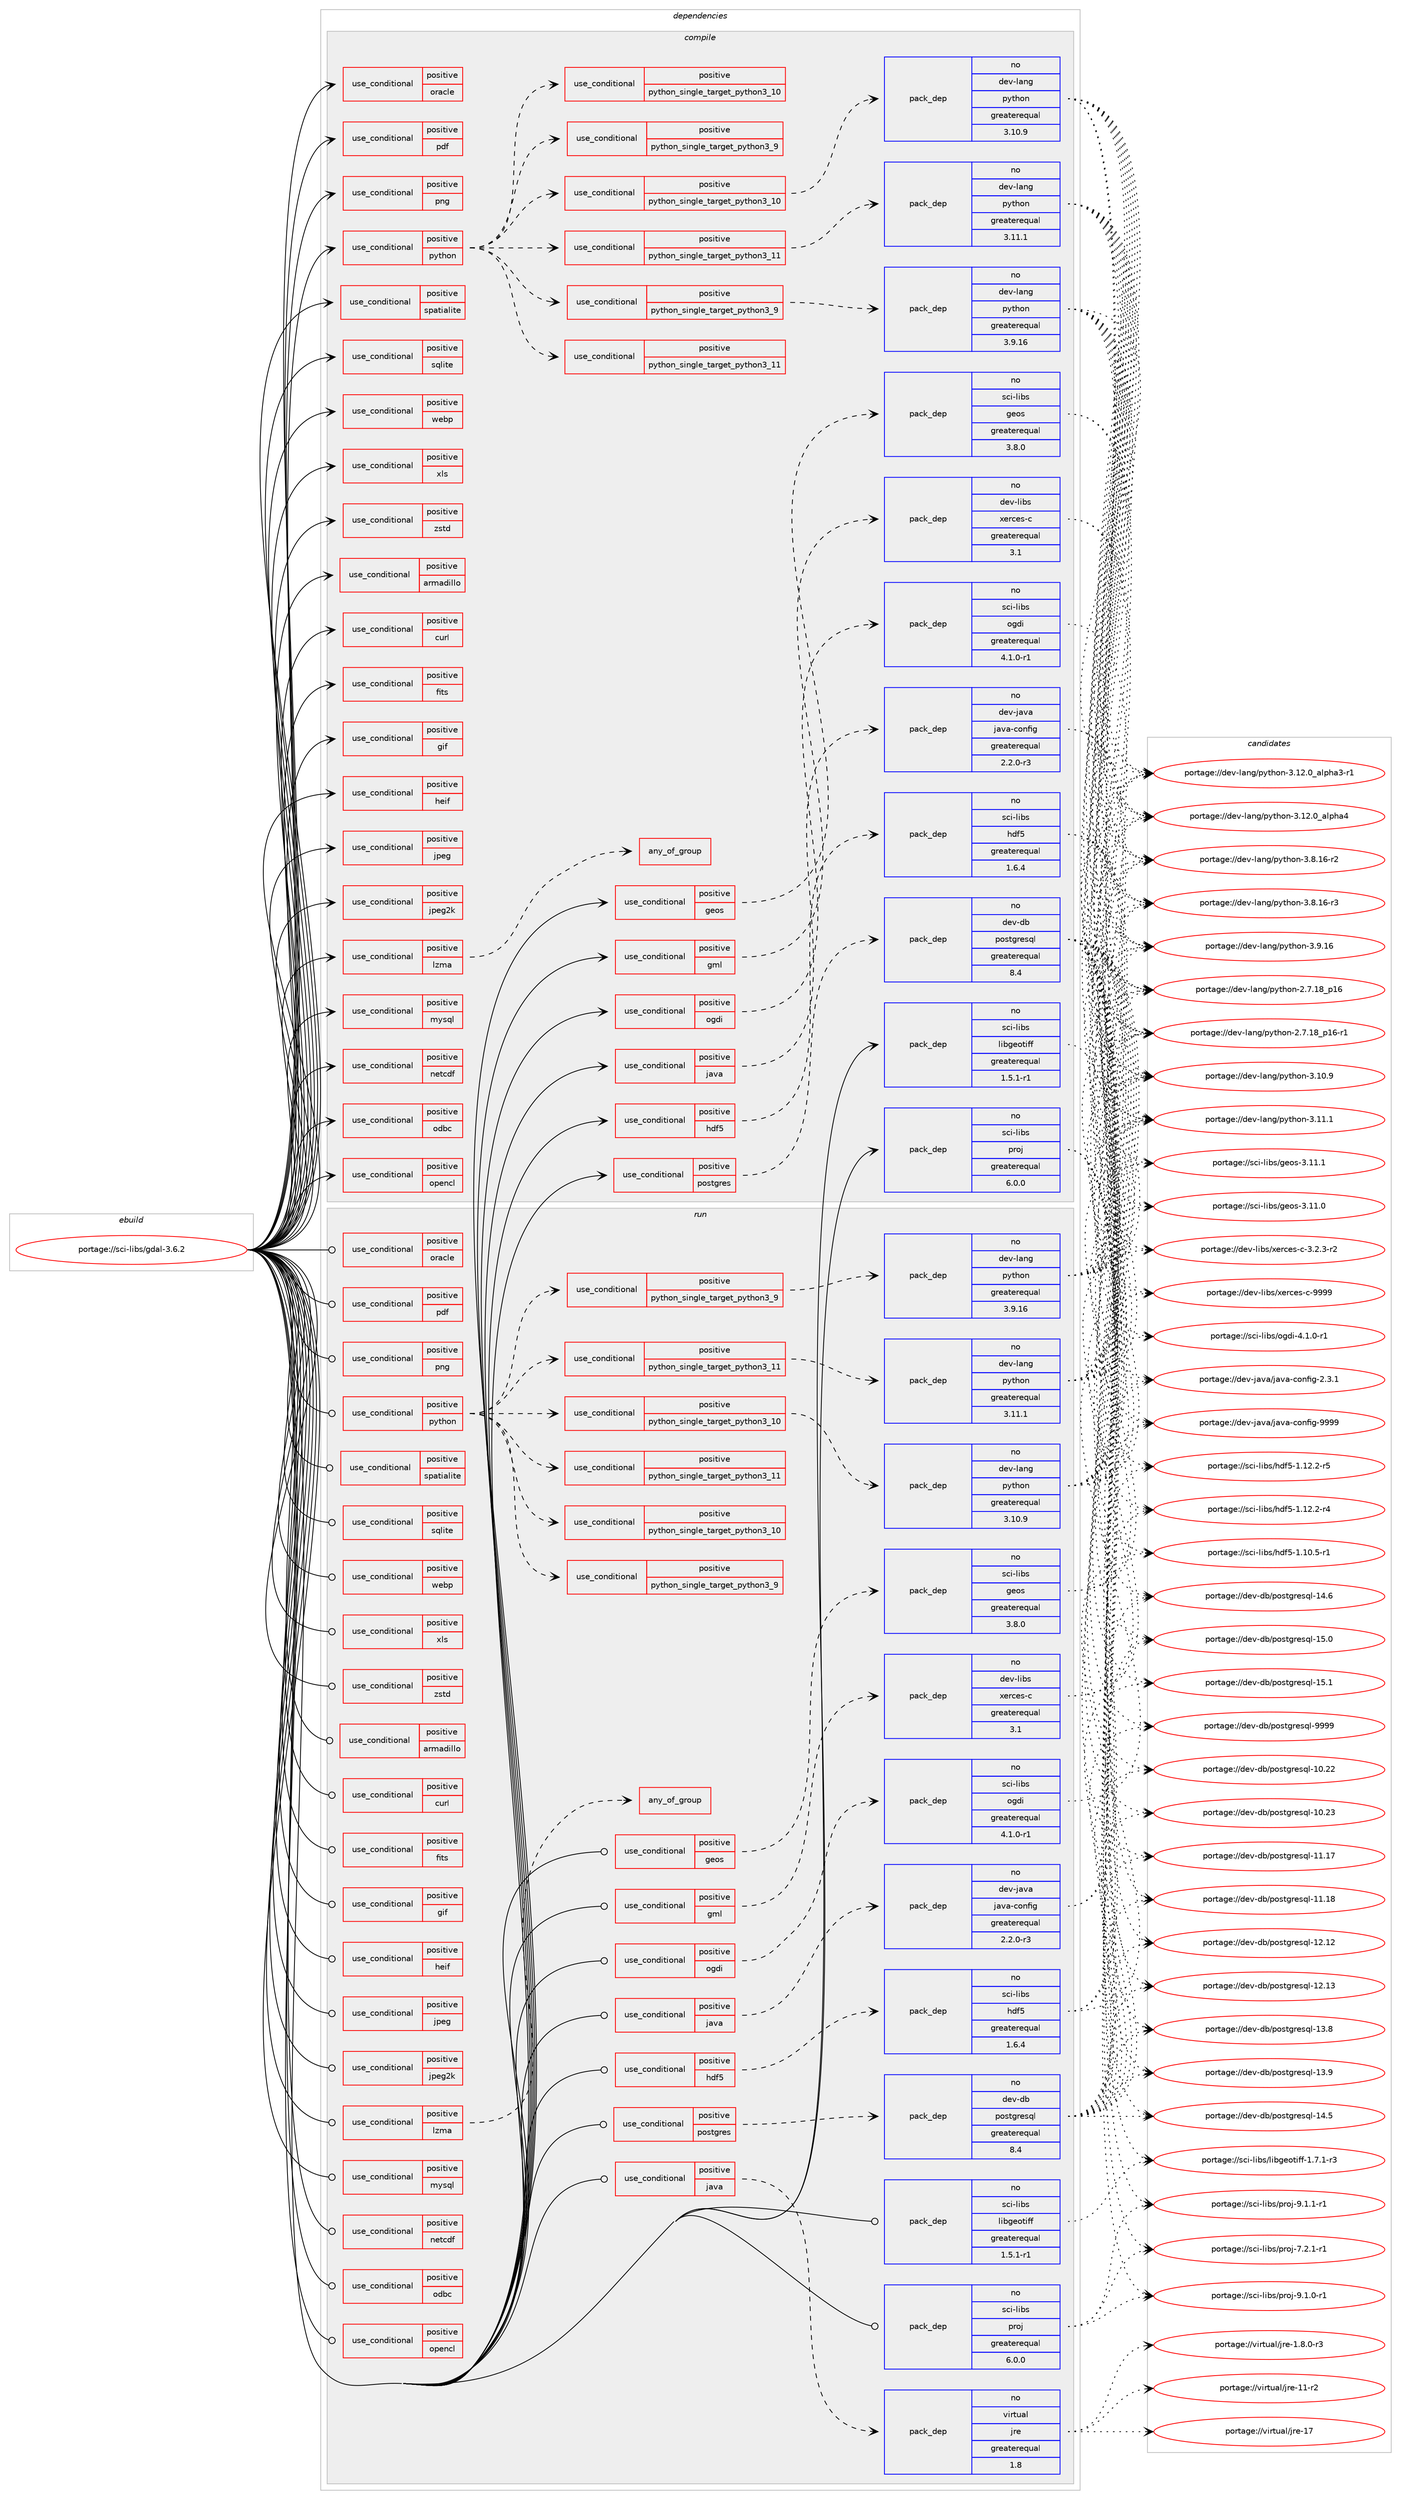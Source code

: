 digraph prolog {

# *************
# Graph options
# *************

newrank=true;
concentrate=true;
compound=true;
graph [rankdir=LR,fontname=Helvetica,fontsize=10,ranksep=1.5];#, ranksep=2.5, nodesep=0.2];
edge  [arrowhead=vee];
node  [fontname=Helvetica,fontsize=10];

# **********
# The ebuild
# **********

subgraph cluster_leftcol {
color=gray;
rank=same;
label=<<i>ebuild</i>>;
id [label="portage://sci-libs/gdal-3.6.2", color=red, width=4, href="../sci-libs/gdal-3.6.2.svg"];
}

# ****************
# The dependencies
# ****************

subgraph cluster_midcol {
color=gray;
label=<<i>dependencies</i>>;
subgraph cluster_compile {
fillcolor="#eeeeee";
style=filled;
label=<<i>compile</i>>;
subgraph cond1844 {
dependency2799 [label=<<TABLE BORDER="0" CELLBORDER="1" CELLSPACING="0" CELLPADDING="4"><TR><TD ROWSPAN="3" CELLPADDING="10">use_conditional</TD></TR><TR><TD>positive</TD></TR><TR><TD>armadillo</TD></TR></TABLE>>, shape=none, color=red];
# *** BEGIN UNKNOWN DEPENDENCY TYPE (TODO) ***
# dependency2799 -> package_dependency(portage://sci-libs/gdal-3.6.2,install,no,sci-libs,armadillo,none,[,,],any_same_slot,[use(enable(lapack),none)])
# *** END UNKNOWN DEPENDENCY TYPE (TODO) ***

}
id:e -> dependency2799:w [weight=20,style="solid",arrowhead="vee"];
subgraph cond1845 {
dependency2800 [label=<<TABLE BORDER="0" CELLBORDER="1" CELLSPACING="0" CELLPADDING="4"><TR><TD ROWSPAN="3" CELLPADDING="10">use_conditional</TD></TR><TR><TD>positive</TD></TR><TR><TD>curl</TD></TR></TABLE>>, shape=none, color=red];
# *** BEGIN UNKNOWN DEPENDENCY TYPE (TODO) ***
# dependency2800 -> package_dependency(portage://sci-libs/gdal-3.6.2,install,no,net-misc,curl,none,[,,],[],[])
# *** END UNKNOWN DEPENDENCY TYPE (TODO) ***

}
id:e -> dependency2800:w [weight=20,style="solid",arrowhead="vee"];
subgraph cond1846 {
dependency2801 [label=<<TABLE BORDER="0" CELLBORDER="1" CELLSPACING="0" CELLPADDING="4"><TR><TD ROWSPAN="3" CELLPADDING="10">use_conditional</TD></TR><TR><TD>positive</TD></TR><TR><TD>fits</TD></TR></TABLE>>, shape=none, color=red];
# *** BEGIN UNKNOWN DEPENDENCY TYPE (TODO) ***
# dependency2801 -> package_dependency(portage://sci-libs/gdal-3.6.2,install,no,sci-libs,cfitsio,none,[,,],any_same_slot,[])
# *** END UNKNOWN DEPENDENCY TYPE (TODO) ***

}
id:e -> dependency2801:w [weight=20,style="solid",arrowhead="vee"];
subgraph cond1847 {
dependency2802 [label=<<TABLE BORDER="0" CELLBORDER="1" CELLSPACING="0" CELLPADDING="4"><TR><TD ROWSPAN="3" CELLPADDING="10">use_conditional</TD></TR><TR><TD>positive</TD></TR><TR><TD>geos</TD></TR></TABLE>>, shape=none, color=red];
subgraph pack934 {
dependency2803 [label=<<TABLE BORDER="0" CELLBORDER="1" CELLSPACING="0" CELLPADDING="4" WIDTH="220"><TR><TD ROWSPAN="6" CELLPADDING="30">pack_dep</TD></TR><TR><TD WIDTH="110">no</TD></TR><TR><TD>sci-libs</TD></TR><TR><TD>geos</TD></TR><TR><TD>greaterequal</TD></TR><TR><TD>3.8.0</TD></TR></TABLE>>, shape=none, color=blue];
}
dependency2802:e -> dependency2803:w [weight=20,style="dashed",arrowhead="vee"];
}
id:e -> dependency2802:w [weight=20,style="solid",arrowhead="vee"];
subgraph cond1848 {
dependency2804 [label=<<TABLE BORDER="0" CELLBORDER="1" CELLSPACING="0" CELLPADDING="4"><TR><TD ROWSPAN="3" CELLPADDING="10">use_conditional</TD></TR><TR><TD>positive</TD></TR><TR><TD>gif</TD></TR></TABLE>>, shape=none, color=red];
# *** BEGIN UNKNOWN DEPENDENCY TYPE (TODO) ***
# dependency2804 -> package_dependency(portage://sci-libs/gdal-3.6.2,install,no,media-libs,giflib,none,[,,],any_same_slot,[])
# *** END UNKNOWN DEPENDENCY TYPE (TODO) ***

}
id:e -> dependency2804:w [weight=20,style="solid",arrowhead="vee"];
subgraph cond1849 {
dependency2805 [label=<<TABLE BORDER="0" CELLBORDER="1" CELLSPACING="0" CELLPADDING="4"><TR><TD ROWSPAN="3" CELLPADDING="10">use_conditional</TD></TR><TR><TD>positive</TD></TR><TR><TD>gml</TD></TR></TABLE>>, shape=none, color=red];
subgraph pack935 {
dependency2806 [label=<<TABLE BORDER="0" CELLBORDER="1" CELLSPACING="0" CELLPADDING="4" WIDTH="220"><TR><TD ROWSPAN="6" CELLPADDING="30">pack_dep</TD></TR><TR><TD WIDTH="110">no</TD></TR><TR><TD>dev-libs</TD></TR><TR><TD>xerces-c</TD></TR><TR><TD>greaterequal</TD></TR><TR><TD>3.1</TD></TR></TABLE>>, shape=none, color=blue];
}
dependency2805:e -> dependency2806:w [weight=20,style="dashed",arrowhead="vee"];
}
id:e -> dependency2805:w [weight=20,style="solid",arrowhead="vee"];
subgraph cond1850 {
dependency2807 [label=<<TABLE BORDER="0" CELLBORDER="1" CELLSPACING="0" CELLPADDING="4"><TR><TD ROWSPAN="3" CELLPADDING="10">use_conditional</TD></TR><TR><TD>positive</TD></TR><TR><TD>hdf5</TD></TR></TABLE>>, shape=none, color=red];
subgraph pack936 {
dependency2808 [label=<<TABLE BORDER="0" CELLBORDER="1" CELLSPACING="0" CELLPADDING="4" WIDTH="220"><TR><TD ROWSPAN="6" CELLPADDING="30">pack_dep</TD></TR><TR><TD WIDTH="110">no</TD></TR><TR><TD>sci-libs</TD></TR><TR><TD>hdf5</TD></TR><TR><TD>greaterequal</TD></TR><TR><TD>1.6.4</TD></TR></TABLE>>, shape=none, color=blue];
}
dependency2807:e -> dependency2808:w [weight=20,style="dashed",arrowhead="vee"];
}
id:e -> dependency2807:w [weight=20,style="solid",arrowhead="vee"];
subgraph cond1851 {
dependency2809 [label=<<TABLE BORDER="0" CELLBORDER="1" CELLSPACING="0" CELLPADDING="4"><TR><TD ROWSPAN="3" CELLPADDING="10">use_conditional</TD></TR><TR><TD>positive</TD></TR><TR><TD>heif</TD></TR></TABLE>>, shape=none, color=red];
# *** BEGIN UNKNOWN DEPENDENCY TYPE (TODO) ***
# dependency2809 -> package_dependency(portage://sci-libs/gdal-3.6.2,install,no,media-libs,libheif,none,[,,],any_same_slot,[])
# *** END UNKNOWN DEPENDENCY TYPE (TODO) ***

}
id:e -> dependency2809:w [weight=20,style="solid",arrowhead="vee"];
subgraph cond1852 {
dependency2810 [label=<<TABLE BORDER="0" CELLBORDER="1" CELLSPACING="0" CELLPADDING="4"><TR><TD ROWSPAN="3" CELLPADDING="10">use_conditional</TD></TR><TR><TD>positive</TD></TR><TR><TD>java</TD></TR></TABLE>>, shape=none, color=red];
subgraph pack937 {
dependency2811 [label=<<TABLE BORDER="0" CELLBORDER="1" CELLSPACING="0" CELLPADDING="4" WIDTH="220"><TR><TD ROWSPAN="6" CELLPADDING="30">pack_dep</TD></TR><TR><TD WIDTH="110">no</TD></TR><TR><TD>dev-java</TD></TR><TR><TD>java-config</TD></TR><TR><TD>greaterequal</TD></TR><TR><TD>2.2.0-r3</TD></TR></TABLE>>, shape=none, color=blue];
}
dependency2810:e -> dependency2811:w [weight=20,style="dashed",arrowhead="vee"];
}
id:e -> dependency2810:w [weight=20,style="solid",arrowhead="vee"];
subgraph cond1853 {
dependency2812 [label=<<TABLE BORDER="0" CELLBORDER="1" CELLSPACING="0" CELLPADDING="4"><TR><TD ROWSPAN="3" CELLPADDING="10">use_conditional</TD></TR><TR><TD>positive</TD></TR><TR><TD>jpeg</TD></TR></TABLE>>, shape=none, color=red];
# *** BEGIN UNKNOWN DEPENDENCY TYPE (TODO) ***
# dependency2812 -> package_dependency(portage://sci-libs/gdal-3.6.2,install,no,media-libs,libjpeg-turbo,none,[,,],any_same_slot,[])
# *** END UNKNOWN DEPENDENCY TYPE (TODO) ***

}
id:e -> dependency2812:w [weight=20,style="solid",arrowhead="vee"];
subgraph cond1854 {
dependency2813 [label=<<TABLE BORDER="0" CELLBORDER="1" CELLSPACING="0" CELLPADDING="4"><TR><TD ROWSPAN="3" CELLPADDING="10">use_conditional</TD></TR><TR><TD>positive</TD></TR><TR><TD>jpeg2k</TD></TR></TABLE>>, shape=none, color=red];
# *** BEGIN UNKNOWN DEPENDENCY TYPE (TODO) ***
# dependency2813 -> package_dependency(portage://sci-libs/gdal-3.6.2,install,no,media-libs,openjpeg,none,[,,],[slot(2),equal],[])
# *** END UNKNOWN DEPENDENCY TYPE (TODO) ***

}
id:e -> dependency2813:w [weight=20,style="solid",arrowhead="vee"];
subgraph cond1855 {
dependency2814 [label=<<TABLE BORDER="0" CELLBORDER="1" CELLSPACING="0" CELLPADDING="4"><TR><TD ROWSPAN="3" CELLPADDING="10">use_conditional</TD></TR><TR><TD>positive</TD></TR><TR><TD>lzma</TD></TR></TABLE>>, shape=none, color=red];
subgraph any23 {
dependency2815 [label=<<TABLE BORDER="0" CELLBORDER="1" CELLSPACING="0" CELLPADDING="4"><TR><TD CELLPADDING="10">any_of_group</TD></TR></TABLE>>, shape=none, color=red];# *** BEGIN UNKNOWN DEPENDENCY TYPE (TODO) ***
# dependency2815 -> package_dependency(portage://sci-libs/gdal-3.6.2,install,no,app-arch,xz-utils,none,[,,],[],[])
# *** END UNKNOWN DEPENDENCY TYPE (TODO) ***

# *** BEGIN UNKNOWN DEPENDENCY TYPE (TODO) ***
# dependency2815 -> package_dependency(portage://sci-libs/gdal-3.6.2,install,no,app-arch,lzma,none,[,,],[],[])
# *** END UNKNOWN DEPENDENCY TYPE (TODO) ***

}
dependency2814:e -> dependency2815:w [weight=20,style="dashed",arrowhead="vee"];
}
id:e -> dependency2814:w [weight=20,style="solid",arrowhead="vee"];
subgraph cond1856 {
dependency2816 [label=<<TABLE BORDER="0" CELLBORDER="1" CELLSPACING="0" CELLPADDING="4"><TR><TD ROWSPAN="3" CELLPADDING="10">use_conditional</TD></TR><TR><TD>positive</TD></TR><TR><TD>mysql</TD></TR></TABLE>>, shape=none, color=red];
# *** BEGIN UNKNOWN DEPENDENCY TYPE (TODO) ***
# dependency2816 -> package_dependency(portage://sci-libs/gdal-3.6.2,install,no,virtual,mysql,none,[,,],[],[])
# *** END UNKNOWN DEPENDENCY TYPE (TODO) ***

}
id:e -> dependency2816:w [weight=20,style="solid",arrowhead="vee"];
subgraph cond1857 {
dependency2817 [label=<<TABLE BORDER="0" CELLBORDER="1" CELLSPACING="0" CELLPADDING="4"><TR><TD ROWSPAN="3" CELLPADDING="10">use_conditional</TD></TR><TR><TD>positive</TD></TR><TR><TD>netcdf</TD></TR></TABLE>>, shape=none, color=red];
# *** BEGIN UNKNOWN DEPENDENCY TYPE (TODO) ***
# dependency2817 -> package_dependency(portage://sci-libs/gdal-3.6.2,install,no,sci-libs,netcdf,none,[,,],any_same_slot,[])
# *** END UNKNOWN DEPENDENCY TYPE (TODO) ***

}
id:e -> dependency2817:w [weight=20,style="solid",arrowhead="vee"];
subgraph cond1858 {
dependency2818 [label=<<TABLE BORDER="0" CELLBORDER="1" CELLSPACING="0" CELLPADDING="4"><TR><TD ROWSPAN="3" CELLPADDING="10">use_conditional</TD></TR><TR><TD>positive</TD></TR><TR><TD>odbc</TD></TR></TABLE>>, shape=none, color=red];
# *** BEGIN UNKNOWN DEPENDENCY TYPE (TODO) ***
# dependency2818 -> package_dependency(portage://sci-libs/gdal-3.6.2,install,no,dev-db,unixODBC,none,[,,],[],[])
# *** END UNKNOWN DEPENDENCY TYPE (TODO) ***

}
id:e -> dependency2818:w [weight=20,style="solid",arrowhead="vee"];
subgraph cond1859 {
dependency2819 [label=<<TABLE BORDER="0" CELLBORDER="1" CELLSPACING="0" CELLPADDING="4"><TR><TD ROWSPAN="3" CELLPADDING="10">use_conditional</TD></TR><TR><TD>positive</TD></TR><TR><TD>ogdi</TD></TR></TABLE>>, shape=none, color=red];
subgraph pack938 {
dependency2820 [label=<<TABLE BORDER="0" CELLBORDER="1" CELLSPACING="0" CELLPADDING="4" WIDTH="220"><TR><TD ROWSPAN="6" CELLPADDING="30">pack_dep</TD></TR><TR><TD WIDTH="110">no</TD></TR><TR><TD>sci-libs</TD></TR><TR><TD>ogdi</TD></TR><TR><TD>greaterequal</TD></TR><TR><TD>4.1.0-r1</TD></TR></TABLE>>, shape=none, color=blue];
}
dependency2819:e -> dependency2820:w [weight=20,style="dashed",arrowhead="vee"];
}
id:e -> dependency2819:w [weight=20,style="solid",arrowhead="vee"];
subgraph cond1860 {
dependency2821 [label=<<TABLE BORDER="0" CELLBORDER="1" CELLSPACING="0" CELLPADDING="4"><TR><TD ROWSPAN="3" CELLPADDING="10">use_conditional</TD></TR><TR><TD>positive</TD></TR><TR><TD>opencl</TD></TR></TABLE>>, shape=none, color=red];
# *** BEGIN UNKNOWN DEPENDENCY TYPE (TODO) ***
# dependency2821 -> package_dependency(portage://sci-libs/gdal-3.6.2,install,no,virtual,opencl,none,[,,],[],[])
# *** END UNKNOWN DEPENDENCY TYPE (TODO) ***

}
id:e -> dependency2821:w [weight=20,style="solid",arrowhead="vee"];
subgraph cond1861 {
dependency2822 [label=<<TABLE BORDER="0" CELLBORDER="1" CELLSPACING="0" CELLPADDING="4"><TR><TD ROWSPAN="3" CELLPADDING="10">use_conditional</TD></TR><TR><TD>positive</TD></TR><TR><TD>oracle</TD></TR></TABLE>>, shape=none, color=red];
# *** BEGIN UNKNOWN DEPENDENCY TYPE (TODO) ***
# dependency2822 -> package_dependency(portage://sci-libs/gdal-3.6.2,install,no,dev-db,oracle-instantclient,none,[,,],any_same_slot,[])
# *** END UNKNOWN DEPENDENCY TYPE (TODO) ***

}
id:e -> dependency2822:w [weight=20,style="solid",arrowhead="vee"];
subgraph cond1862 {
dependency2823 [label=<<TABLE BORDER="0" CELLBORDER="1" CELLSPACING="0" CELLPADDING="4"><TR><TD ROWSPAN="3" CELLPADDING="10">use_conditional</TD></TR><TR><TD>positive</TD></TR><TR><TD>pdf</TD></TR></TABLE>>, shape=none, color=red];
# *** BEGIN UNKNOWN DEPENDENCY TYPE (TODO) ***
# dependency2823 -> package_dependency(portage://sci-libs/gdal-3.6.2,install,no,app-text,poppler,none,[,,],any_same_slot,[])
# *** END UNKNOWN DEPENDENCY TYPE (TODO) ***

}
id:e -> dependency2823:w [weight=20,style="solid",arrowhead="vee"];
subgraph cond1863 {
dependency2824 [label=<<TABLE BORDER="0" CELLBORDER="1" CELLSPACING="0" CELLPADDING="4"><TR><TD ROWSPAN="3" CELLPADDING="10">use_conditional</TD></TR><TR><TD>positive</TD></TR><TR><TD>png</TD></TR></TABLE>>, shape=none, color=red];
# *** BEGIN UNKNOWN DEPENDENCY TYPE (TODO) ***
# dependency2824 -> package_dependency(portage://sci-libs/gdal-3.6.2,install,no,media-libs,libpng,none,[,,],any_same_slot,[])
# *** END UNKNOWN DEPENDENCY TYPE (TODO) ***

}
id:e -> dependency2824:w [weight=20,style="solid",arrowhead="vee"];
subgraph cond1864 {
dependency2825 [label=<<TABLE BORDER="0" CELLBORDER="1" CELLSPACING="0" CELLPADDING="4"><TR><TD ROWSPAN="3" CELLPADDING="10">use_conditional</TD></TR><TR><TD>positive</TD></TR><TR><TD>postgres</TD></TR></TABLE>>, shape=none, color=red];
subgraph pack939 {
dependency2826 [label=<<TABLE BORDER="0" CELLBORDER="1" CELLSPACING="0" CELLPADDING="4" WIDTH="220"><TR><TD ROWSPAN="6" CELLPADDING="30">pack_dep</TD></TR><TR><TD WIDTH="110">no</TD></TR><TR><TD>dev-db</TD></TR><TR><TD>postgresql</TD></TR><TR><TD>greaterequal</TD></TR><TR><TD>8.4</TD></TR></TABLE>>, shape=none, color=blue];
}
dependency2825:e -> dependency2826:w [weight=20,style="dashed",arrowhead="vee"];
}
id:e -> dependency2825:w [weight=20,style="solid",arrowhead="vee"];
subgraph cond1865 {
dependency2827 [label=<<TABLE BORDER="0" CELLBORDER="1" CELLSPACING="0" CELLPADDING="4"><TR><TD ROWSPAN="3" CELLPADDING="10">use_conditional</TD></TR><TR><TD>positive</TD></TR><TR><TD>python</TD></TR></TABLE>>, shape=none, color=red];
subgraph cond1866 {
dependency2828 [label=<<TABLE BORDER="0" CELLBORDER="1" CELLSPACING="0" CELLPADDING="4"><TR><TD ROWSPAN="3" CELLPADDING="10">use_conditional</TD></TR><TR><TD>positive</TD></TR><TR><TD>python_single_target_python3_9</TD></TR></TABLE>>, shape=none, color=red];
subgraph pack940 {
dependency2829 [label=<<TABLE BORDER="0" CELLBORDER="1" CELLSPACING="0" CELLPADDING="4" WIDTH="220"><TR><TD ROWSPAN="6" CELLPADDING="30">pack_dep</TD></TR><TR><TD WIDTH="110">no</TD></TR><TR><TD>dev-lang</TD></TR><TR><TD>python</TD></TR><TR><TD>greaterequal</TD></TR><TR><TD>3.9.16</TD></TR></TABLE>>, shape=none, color=blue];
}
dependency2828:e -> dependency2829:w [weight=20,style="dashed",arrowhead="vee"];
}
dependency2827:e -> dependency2828:w [weight=20,style="dashed",arrowhead="vee"];
subgraph cond1867 {
dependency2830 [label=<<TABLE BORDER="0" CELLBORDER="1" CELLSPACING="0" CELLPADDING="4"><TR><TD ROWSPAN="3" CELLPADDING="10">use_conditional</TD></TR><TR><TD>positive</TD></TR><TR><TD>python_single_target_python3_10</TD></TR></TABLE>>, shape=none, color=red];
subgraph pack941 {
dependency2831 [label=<<TABLE BORDER="0" CELLBORDER="1" CELLSPACING="0" CELLPADDING="4" WIDTH="220"><TR><TD ROWSPAN="6" CELLPADDING="30">pack_dep</TD></TR><TR><TD WIDTH="110">no</TD></TR><TR><TD>dev-lang</TD></TR><TR><TD>python</TD></TR><TR><TD>greaterequal</TD></TR><TR><TD>3.10.9</TD></TR></TABLE>>, shape=none, color=blue];
}
dependency2830:e -> dependency2831:w [weight=20,style="dashed",arrowhead="vee"];
}
dependency2827:e -> dependency2830:w [weight=20,style="dashed",arrowhead="vee"];
subgraph cond1868 {
dependency2832 [label=<<TABLE BORDER="0" CELLBORDER="1" CELLSPACING="0" CELLPADDING="4"><TR><TD ROWSPAN="3" CELLPADDING="10">use_conditional</TD></TR><TR><TD>positive</TD></TR><TR><TD>python_single_target_python3_11</TD></TR></TABLE>>, shape=none, color=red];
subgraph pack942 {
dependency2833 [label=<<TABLE BORDER="0" CELLBORDER="1" CELLSPACING="0" CELLPADDING="4" WIDTH="220"><TR><TD ROWSPAN="6" CELLPADDING="30">pack_dep</TD></TR><TR><TD WIDTH="110">no</TD></TR><TR><TD>dev-lang</TD></TR><TR><TD>python</TD></TR><TR><TD>greaterequal</TD></TR><TR><TD>3.11.1</TD></TR></TABLE>>, shape=none, color=blue];
}
dependency2832:e -> dependency2833:w [weight=20,style="dashed",arrowhead="vee"];
}
dependency2827:e -> dependency2832:w [weight=20,style="dashed",arrowhead="vee"];
subgraph cond1869 {
dependency2834 [label=<<TABLE BORDER="0" CELLBORDER="1" CELLSPACING="0" CELLPADDING="4"><TR><TD ROWSPAN="3" CELLPADDING="10">use_conditional</TD></TR><TR><TD>positive</TD></TR><TR><TD>python_single_target_python3_9</TD></TR></TABLE>>, shape=none, color=red];
# *** BEGIN UNKNOWN DEPENDENCY TYPE (TODO) ***
# dependency2834 -> package_dependency(portage://sci-libs/gdal-3.6.2,install,no,dev-python,numpy,none,[,,],[],[use(enable(python_targets_python3_9),negative)])
# *** END UNKNOWN DEPENDENCY TYPE (TODO) ***

}
dependency2827:e -> dependency2834:w [weight=20,style="dashed",arrowhead="vee"];
subgraph cond1870 {
dependency2835 [label=<<TABLE BORDER="0" CELLBORDER="1" CELLSPACING="0" CELLPADDING="4"><TR><TD ROWSPAN="3" CELLPADDING="10">use_conditional</TD></TR><TR><TD>positive</TD></TR><TR><TD>python_single_target_python3_10</TD></TR></TABLE>>, shape=none, color=red];
# *** BEGIN UNKNOWN DEPENDENCY TYPE (TODO) ***
# dependency2835 -> package_dependency(portage://sci-libs/gdal-3.6.2,install,no,dev-python,numpy,none,[,,],[],[use(enable(python_targets_python3_10),negative)])
# *** END UNKNOWN DEPENDENCY TYPE (TODO) ***

}
dependency2827:e -> dependency2835:w [weight=20,style="dashed",arrowhead="vee"];
subgraph cond1871 {
dependency2836 [label=<<TABLE BORDER="0" CELLBORDER="1" CELLSPACING="0" CELLPADDING="4"><TR><TD ROWSPAN="3" CELLPADDING="10">use_conditional</TD></TR><TR><TD>positive</TD></TR><TR><TD>python_single_target_python3_11</TD></TR></TABLE>>, shape=none, color=red];
# *** BEGIN UNKNOWN DEPENDENCY TYPE (TODO) ***
# dependency2836 -> package_dependency(portage://sci-libs/gdal-3.6.2,install,no,dev-python,numpy,none,[,,],[],[use(enable(python_targets_python3_11),negative)])
# *** END UNKNOWN DEPENDENCY TYPE (TODO) ***

}
dependency2827:e -> dependency2836:w [weight=20,style="dashed",arrowhead="vee"];
}
id:e -> dependency2827:w [weight=20,style="solid",arrowhead="vee"];
subgraph cond1872 {
dependency2837 [label=<<TABLE BORDER="0" CELLBORDER="1" CELLSPACING="0" CELLPADDING="4"><TR><TD ROWSPAN="3" CELLPADDING="10">use_conditional</TD></TR><TR><TD>positive</TD></TR><TR><TD>spatialite</TD></TR></TABLE>>, shape=none, color=red];
# *** BEGIN UNKNOWN DEPENDENCY TYPE (TODO) ***
# dependency2837 -> package_dependency(portage://sci-libs/gdal-3.6.2,install,no,dev-db,spatialite,none,[,,],[],[])
# *** END UNKNOWN DEPENDENCY TYPE (TODO) ***

}
id:e -> dependency2837:w [weight=20,style="solid",arrowhead="vee"];
subgraph cond1873 {
dependency2838 [label=<<TABLE BORDER="0" CELLBORDER="1" CELLSPACING="0" CELLPADDING="4"><TR><TD ROWSPAN="3" CELLPADDING="10">use_conditional</TD></TR><TR><TD>positive</TD></TR><TR><TD>sqlite</TD></TR></TABLE>>, shape=none, color=red];
# *** BEGIN UNKNOWN DEPENDENCY TYPE (TODO) ***
# dependency2838 -> package_dependency(portage://sci-libs/gdal-3.6.2,install,no,dev-db,sqlite,none,[,,],[slot(3)],[])
# *** END UNKNOWN DEPENDENCY TYPE (TODO) ***

}
id:e -> dependency2838:w [weight=20,style="solid",arrowhead="vee"];
subgraph cond1874 {
dependency2839 [label=<<TABLE BORDER="0" CELLBORDER="1" CELLSPACING="0" CELLPADDING="4"><TR><TD ROWSPAN="3" CELLPADDING="10">use_conditional</TD></TR><TR><TD>positive</TD></TR><TR><TD>webp</TD></TR></TABLE>>, shape=none, color=red];
# *** BEGIN UNKNOWN DEPENDENCY TYPE (TODO) ***
# dependency2839 -> package_dependency(portage://sci-libs/gdal-3.6.2,install,no,media-libs,libwebp,none,[,,],any_same_slot,[])
# *** END UNKNOWN DEPENDENCY TYPE (TODO) ***

}
id:e -> dependency2839:w [weight=20,style="solid",arrowhead="vee"];
subgraph cond1875 {
dependency2840 [label=<<TABLE BORDER="0" CELLBORDER="1" CELLSPACING="0" CELLPADDING="4"><TR><TD ROWSPAN="3" CELLPADDING="10">use_conditional</TD></TR><TR><TD>positive</TD></TR><TR><TD>xls</TD></TR></TABLE>>, shape=none, color=red];
# *** BEGIN UNKNOWN DEPENDENCY TYPE (TODO) ***
# dependency2840 -> package_dependency(portage://sci-libs/gdal-3.6.2,install,no,dev-libs,freexl,none,[,,],[],[])
# *** END UNKNOWN DEPENDENCY TYPE (TODO) ***

}
id:e -> dependency2840:w [weight=20,style="solid",arrowhead="vee"];
subgraph cond1876 {
dependency2841 [label=<<TABLE BORDER="0" CELLBORDER="1" CELLSPACING="0" CELLPADDING="4"><TR><TD ROWSPAN="3" CELLPADDING="10">use_conditional</TD></TR><TR><TD>positive</TD></TR><TR><TD>zstd</TD></TR></TABLE>>, shape=none, color=red];
# *** BEGIN UNKNOWN DEPENDENCY TYPE (TODO) ***
# dependency2841 -> package_dependency(portage://sci-libs/gdal-3.6.2,install,no,app-arch,zstd,none,[,,],any_same_slot,[])
# *** END UNKNOWN DEPENDENCY TYPE (TODO) ***

}
id:e -> dependency2841:w [weight=20,style="solid",arrowhead="vee"];
# *** BEGIN UNKNOWN DEPENDENCY TYPE (TODO) ***
# id -> package_dependency(portage://sci-libs/gdal-3.6.2,install,no,dev-libs,expat,none,[,,],[],[])
# *** END UNKNOWN DEPENDENCY TYPE (TODO) ***

# *** BEGIN UNKNOWN DEPENDENCY TYPE (TODO) ***
# id -> package_dependency(portage://sci-libs/gdal-3.6.2,install,no,dev-libs,json-c,none,[,,],any_same_slot,[])
# *** END UNKNOWN DEPENDENCY TYPE (TODO) ***

# *** BEGIN UNKNOWN DEPENDENCY TYPE (TODO) ***
# id -> package_dependency(portage://sci-libs/gdal-3.6.2,install,no,dev-libs,libpcre2,none,[,,],[],[])
# *** END UNKNOWN DEPENDENCY TYPE (TODO) ***

# *** BEGIN UNKNOWN DEPENDENCY TYPE (TODO) ***
# id -> package_dependency(portage://sci-libs/gdal-3.6.2,install,no,dev-libs,libxml2,none,[,,],[slot(2)],[])
# *** END UNKNOWN DEPENDENCY TYPE (TODO) ***

# *** BEGIN UNKNOWN DEPENDENCY TYPE (TODO) ***
# id -> package_dependency(portage://sci-libs/gdal-3.6.2,install,no,dev-libs,openssl,none,[,,],any_same_slot,[])
# *** END UNKNOWN DEPENDENCY TYPE (TODO) ***

# *** BEGIN UNKNOWN DEPENDENCY TYPE (TODO) ***
# id -> package_dependency(portage://sci-libs/gdal-3.6.2,install,no,media-libs,tiff,none,[,,],[],[])
# *** END UNKNOWN DEPENDENCY TYPE (TODO) ***

subgraph pack943 {
dependency2842 [label=<<TABLE BORDER="0" CELLBORDER="1" CELLSPACING="0" CELLPADDING="4" WIDTH="220"><TR><TD ROWSPAN="6" CELLPADDING="30">pack_dep</TD></TR><TR><TD WIDTH="110">no</TD></TR><TR><TD>sci-libs</TD></TR><TR><TD>libgeotiff</TD></TR><TR><TD>greaterequal</TD></TR><TR><TD>1.5.1-r1</TD></TR></TABLE>>, shape=none, color=blue];
}
id:e -> dependency2842:w [weight=20,style="solid",arrowhead="vee"];
subgraph pack944 {
dependency2843 [label=<<TABLE BORDER="0" CELLBORDER="1" CELLSPACING="0" CELLPADDING="4" WIDTH="220"><TR><TD ROWSPAN="6" CELLPADDING="30">pack_dep</TD></TR><TR><TD WIDTH="110">no</TD></TR><TR><TD>sci-libs</TD></TR><TR><TD>proj</TD></TR><TR><TD>greaterequal</TD></TR><TR><TD>6.0.0</TD></TR></TABLE>>, shape=none, color=blue];
}
id:e -> dependency2843:w [weight=20,style="solid",arrowhead="vee"];
# *** BEGIN UNKNOWN DEPENDENCY TYPE (TODO) ***
# id -> package_dependency(portage://sci-libs/gdal-3.6.2,install,no,sys-libs,zlib,none,[,,],[],[use(enable(minizip),positive)])
# *** END UNKNOWN DEPENDENCY TYPE (TODO) ***

}
subgraph cluster_compileandrun {
fillcolor="#eeeeee";
style=filled;
label=<<i>compile and run</i>>;
}
subgraph cluster_run {
fillcolor="#eeeeee";
style=filled;
label=<<i>run</i>>;
subgraph cond1877 {
dependency2844 [label=<<TABLE BORDER="0" CELLBORDER="1" CELLSPACING="0" CELLPADDING="4"><TR><TD ROWSPAN="3" CELLPADDING="10">use_conditional</TD></TR><TR><TD>positive</TD></TR><TR><TD>armadillo</TD></TR></TABLE>>, shape=none, color=red];
# *** BEGIN UNKNOWN DEPENDENCY TYPE (TODO) ***
# dependency2844 -> package_dependency(portage://sci-libs/gdal-3.6.2,run,no,sci-libs,armadillo,none,[,,],any_same_slot,[use(enable(lapack),none)])
# *** END UNKNOWN DEPENDENCY TYPE (TODO) ***

}
id:e -> dependency2844:w [weight=20,style="solid",arrowhead="odot"];
subgraph cond1878 {
dependency2845 [label=<<TABLE BORDER="0" CELLBORDER="1" CELLSPACING="0" CELLPADDING="4"><TR><TD ROWSPAN="3" CELLPADDING="10">use_conditional</TD></TR><TR><TD>positive</TD></TR><TR><TD>curl</TD></TR></TABLE>>, shape=none, color=red];
# *** BEGIN UNKNOWN DEPENDENCY TYPE (TODO) ***
# dependency2845 -> package_dependency(portage://sci-libs/gdal-3.6.2,run,no,net-misc,curl,none,[,,],[],[])
# *** END UNKNOWN DEPENDENCY TYPE (TODO) ***

}
id:e -> dependency2845:w [weight=20,style="solid",arrowhead="odot"];
subgraph cond1879 {
dependency2846 [label=<<TABLE BORDER="0" CELLBORDER="1" CELLSPACING="0" CELLPADDING="4"><TR><TD ROWSPAN="3" CELLPADDING="10">use_conditional</TD></TR><TR><TD>positive</TD></TR><TR><TD>fits</TD></TR></TABLE>>, shape=none, color=red];
# *** BEGIN UNKNOWN DEPENDENCY TYPE (TODO) ***
# dependency2846 -> package_dependency(portage://sci-libs/gdal-3.6.2,run,no,sci-libs,cfitsio,none,[,,],any_same_slot,[])
# *** END UNKNOWN DEPENDENCY TYPE (TODO) ***

}
id:e -> dependency2846:w [weight=20,style="solid",arrowhead="odot"];
subgraph cond1880 {
dependency2847 [label=<<TABLE BORDER="0" CELLBORDER="1" CELLSPACING="0" CELLPADDING="4"><TR><TD ROWSPAN="3" CELLPADDING="10">use_conditional</TD></TR><TR><TD>positive</TD></TR><TR><TD>geos</TD></TR></TABLE>>, shape=none, color=red];
subgraph pack945 {
dependency2848 [label=<<TABLE BORDER="0" CELLBORDER="1" CELLSPACING="0" CELLPADDING="4" WIDTH="220"><TR><TD ROWSPAN="6" CELLPADDING="30">pack_dep</TD></TR><TR><TD WIDTH="110">no</TD></TR><TR><TD>sci-libs</TD></TR><TR><TD>geos</TD></TR><TR><TD>greaterequal</TD></TR><TR><TD>3.8.0</TD></TR></TABLE>>, shape=none, color=blue];
}
dependency2847:e -> dependency2848:w [weight=20,style="dashed",arrowhead="vee"];
}
id:e -> dependency2847:w [weight=20,style="solid",arrowhead="odot"];
subgraph cond1881 {
dependency2849 [label=<<TABLE BORDER="0" CELLBORDER="1" CELLSPACING="0" CELLPADDING="4"><TR><TD ROWSPAN="3" CELLPADDING="10">use_conditional</TD></TR><TR><TD>positive</TD></TR><TR><TD>gif</TD></TR></TABLE>>, shape=none, color=red];
# *** BEGIN UNKNOWN DEPENDENCY TYPE (TODO) ***
# dependency2849 -> package_dependency(portage://sci-libs/gdal-3.6.2,run,no,media-libs,giflib,none,[,,],any_same_slot,[])
# *** END UNKNOWN DEPENDENCY TYPE (TODO) ***

}
id:e -> dependency2849:w [weight=20,style="solid",arrowhead="odot"];
subgraph cond1882 {
dependency2850 [label=<<TABLE BORDER="0" CELLBORDER="1" CELLSPACING="0" CELLPADDING="4"><TR><TD ROWSPAN="3" CELLPADDING="10">use_conditional</TD></TR><TR><TD>positive</TD></TR><TR><TD>gml</TD></TR></TABLE>>, shape=none, color=red];
subgraph pack946 {
dependency2851 [label=<<TABLE BORDER="0" CELLBORDER="1" CELLSPACING="0" CELLPADDING="4" WIDTH="220"><TR><TD ROWSPAN="6" CELLPADDING="30">pack_dep</TD></TR><TR><TD WIDTH="110">no</TD></TR><TR><TD>dev-libs</TD></TR><TR><TD>xerces-c</TD></TR><TR><TD>greaterequal</TD></TR><TR><TD>3.1</TD></TR></TABLE>>, shape=none, color=blue];
}
dependency2850:e -> dependency2851:w [weight=20,style="dashed",arrowhead="vee"];
}
id:e -> dependency2850:w [weight=20,style="solid",arrowhead="odot"];
subgraph cond1883 {
dependency2852 [label=<<TABLE BORDER="0" CELLBORDER="1" CELLSPACING="0" CELLPADDING="4"><TR><TD ROWSPAN="3" CELLPADDING="10">use_conditional</TD></TR><TR><TD>positive</TD></TR><TR><TD>hdf5</TD></TR></TABLE>>, shape=none, color=red];
subgraph pack947 {
dependency2853 [label=<<TABLE BORDER="0" CELLBORDER="1" CELLSPACING="0" CELLPADDING="4" WIDTH="220"><TR><TD ROWSPAN="6" CELLPADDING="30">pack_dep</TD></TR><TR><TD WIDTH="110">no</TD></TR><TR><TD>sci-libs</TD></TR><TR><TD>hdf5</TD></TR><TR><TD>greaterequal</TD></TR><TR><TD>1.6.4</TD></TR></TABLE>>, shape=none, color=blue];
}
dependency2852:e -> dependency2853:w [weight=20,style="dashed",arrowhead="vee"];
}
id:e -> dependency2852:w [weight=20,style="solid",arrowhead="odot"];
subgraph cond1884 {
dependency2854 [label=<<TABLE BORDER="0" CELLBORDER="1" CELLSPACING="0" CELLPADDING="4"><TR><TD ROWSPAN="3" CELLPADDING="10">use_conditional</TD></TR><TR><TD>positive</TD></TR><TR><TD>heif</TD></TR></TABLE>>, shape=none, color=red];
# *** BEGIN UNKNOWN DEPENDENCY TYPE (TODO) ***
# dependency2854 -> package_dependency(portage://sci-libs/gdal-3.6.2,run,no,media-libs,libheif,none,[,,],any_same_slot,[])
# *** END UNKNOWN DEPENDENCY TYPE (TODO) ***

}
id:e -> dependency2854:w [weight=20,style="solid",arrowhead="odot"];
subgraph cond1885 {
dependency2855 [label=<<TABLE BORDER="0" CELLBORDER="1" CELLSPACING="0" CELLPADDING="4"><TR><TD ROWSPAN="3" CELLPADDING="10">use_conditional</TD></TR><TR><TD>positive</TD></TR><TR><TD>java</TD></TR></TABLE>>, shape=none, color=red];
subgraph pack948 {
dependency2856 [label=<<TABLE BORDER="0" CELLBORDER="1" CELLSPACING="0" CELLPADDING="4" WIDTH="220"><TR><TD ROWSPAN="6" CELLPADDING="30">pack_dep</TD></TR><TR><TD WIDTH="110">no</TD></TR><TR><TD>dev-java</TD></TR><TR><TD>java-config</TD></TR><TR><TD>greaterequal</TD></TR><TR><TD>2.2.0-r3</TD></TR></TABLE>>, shape=none, color=blue];
}
dependency2855:e -> dependency2856:w [weight=20,style="dashed",arrowhead="vee"];
}
id:e -> dependency2855:w [weight=20,style="solid",arrowhead="odot"];
subgraph cond1886 {
dependency2857 [label=<<TABLE BORDER="0" CELLBORDER="1" CELLSPACING="0" CELLPADDING="4"><TR><TD ROWSPAN="3" CELLPADDING="10">use_conditional</TD></TR><TR><TD>positive</TD></TR><TR><TD>java</TD></TR></TABLE>>, shape=none, color=red];
subgraph pack949 {
dependency2858 [label=<<TABLE BORDER="0" CELLBORDER="1" CELLSPACING="0" CELLPADDING="4" WIDTH="220"><TR><TD ROWSPAN="6" CELLPADDING="30">pack_dep</TD></TR><TR><TD WIDTH="110">no</TD></TR><TR><TD>virtual</TD></TR><TR><TD>jre</TD></TR><TR><TD>greaterequal</TD></TR><TR><TD>1.8</TD></TR></TABLE>>, shape=none, color=blue];
}
dependency2857:e -> dependency2858:w [weight=20,style="dashed",arrowhead="vee"];
}
id:e -> dependency2857:w [weight=20,style="solid",arrowhead="odot"];
subgraph cond1887 {
dependency2859 [label=<<TABLE BORDER="0" CELLBORDER="1" CELLSPACING="0" CELLPADDING="4"><TR><TD ROWSPAN="3" CELLPADDING="10">use_conditional</TD></TR><TR><TD>positive</TD></TR><TR><TD>jpeg</TD></TR></TABLE>>, shape=none, color=red];
# *** BEGIN UNKNOWN DEPENDENCY TYPE (TODO) ***
# dependency2859 -> package_dependency(portage://sci-libs/gdal-3.6.2,run,no,media-libs,libjpeg-turbo,none,[,,],any_same_slot,[])
# *** END UNKNOWN DEPENDENCY TYPE (TODO) ***

}
id:e -> dependency2859:w [weight=20,style="solid",arrowhead="odot"];
subgraph cond1888 {
dependency2860 [label=<<TABLE BORDER="0" CELLBORDER="1" CELLSPACING="0" CELLPADDING="4"><TR><TD ROWSPAN="3" CELLPADDING="10">use_conditional</TD></TR><TR><TD>positive</TD></TR><TR><TD>jpeg2k</TD></TR></TABLE>>, shape=none, color=red];
# *** BEGIN UNKNOWN DEPENDENCY TYPE (TODO) ***
# dependency2860 -> package_dependency(portage://sci-libs/gdal-3.6.2,run,no,media-libs,openjpeg,none,[,,],[slot(2),equal],[])
# *** END UNKNOWN DEPENDENCY TYPE (TODO) ***

}
id:e -> dependency2860:w [weight=20,style="solid",arrowhead="odot"];
subgraph cond1889 {
dependency2861 [label=<<TABLE BORDER="0" CELLBORDER="1" CELLSPACING="0" CELLPADDING="4"><TR><TD ROWSPAN="3" CELLPADDING="10">use_conditional</TD></TR><TR><TD>positive</TD></TR><TR><TD>lzma</TD></TR></TABLE>>, shape=none, color=red];
subgraph any24 {
dependency2862 [label=<<TABLE BORDER="0" CELLBORDER="1" CELLSPACING="0" CELLPADDING="4"><TR><TD CELLPADDING="10">any_of_group</TD></TR></TABLE>>, shape=none, color=red];# *** BEGIN UNKNOWN DEPENDENCY TYPE (TODO) ***
# dependency2862 -> package_dependency(portage://sci-libs/gdal-3.6.2,run,no,app-arch,xz-utils,none,[,,],[],[])
# *** END UNKNOWN DEPENDENCY TYPE (TODO) ***

# *** BEGIN UNKNOWN DEPENDENCY TYPE (TODO) ***
# dependency2862 -> package_dependency(portage://sci-libs/gdal-3.6.2,run,no,app-arch,lzma,none,[,,],[],[])
# *** END UNKNOWN DEPENDENCY TYPE (TODO) ***

}
dependency2861:e -> dependency2862:w [weight=20,style="dashed",arrowhead="vee"];
}
id:e -> dependency2861:w [weight=20,style="solid",arrowhead="odot"];
subgraph cond1890 {
dependency2863 [label=<<TABLE BORDER="0" CELLBORDER="1" CELLSPACING="0" CELLPADDING="4"><TR><TD ROWSPAN="3" CELLPADDING="10">use_conditional</TD></TR><TR><TD>positive</TD></TR><TR><TD>mysql</TD></TR></TABLE>>, shape=none, color=red];
# *** BEGIN UNKNOWN DEPENDENCY TYPE (TODO) ***
# dependency2863 -> package_dependency(portage://sci-libs/gdal-3.6.2,run,no,virtual,mysql,none,[,,],[],[])
# *** END UNKNOWN DEPENDENCY TYPE (TODO) ***

}
id:e -> dependency2863:w [weight=20,style="solid",arrowhead="odot"];
subgraph cond1891 {
dependency2864 [label=<<TABLE BORDER="0" CELLBORDER="1" CELLSPACING="0" CELLPADDING="4"><TR><TD ROWSPAN="3" CELLPADDING="10">use_conditional</TD></TR><TR><TD>positive</TD></TR><TR><TD>netcdf</TD></TR></TABLE>>, shape=none, color=red];
# *** BEGIN UNKNOWN DEPENDENCY TYPE (TODO) ***
# dependency2864 -> package_dependency(portage://sci-libs/gdal-3.6.2,run,no,sci-libs,netcdf,none,[,,],any_same_slot,[])
# *** END UNKNOWN DEPENDENCY TYPE (TODO) ***

}
id:e -> dependency2864:w [weight=20,style="solid",arrowhead="odot"];
subgraph cond1892 {
dependency2865 [label=<<TABLE BORDER="0" CELLBORDER="1" CELLSPACING="0" CELLPADDING="4"><TR><TD ROWSPAN="3" CELLPADDING="10">use_conditional</TD></TR><TR><TD>positive</TD></TR><TR><TD>odbc</TD></TR></TABLE>>, shape=none, color=red];
# *** BEGIN UNKNOWN DEPENDENCY TYPE (TODO) ***
# dependency2865 -> package_dependency(portage://sci-libs/gdal-3.6.2,run,no,dev-db,unixODBC,none,[,,],[],[])
# *** END UNKNOWN DEPENDENCY TYPE (TODO) ***

}
id:e -> dependency2865:w [weight=20,style="solid",arrowhead="odot"];
subgraph cond1893 {
dependency2866 [label=<<TABLE BORDER="0" CELLBORDER="1" CELLSPACING="0" CELLPADDING="4"><TR><TD ROWSPAN="3" CELLPADDING="10">use_conditional</TD></TR><TR><TD>positive</TD></TR><TR><TD>ogdi</TD></TR></TABLE>>, shape=none, color=red];
subgraph pack950 {
dependency2867 [label=<<TABLE BORDER="0" CELLBORDER="1" CELLSPACING="0" CELLPADDING="4" WIDTH="220"><TR><TD ROWSPAN="6" CELLPADDING="30">pack_dep</TD></TR><TR><TD WIDTH="110">no</TD></TR><TR><TD>sci-libs</TD></TR><TR><TD>ogdi</TD></TR><TR><TD>greaterequal</TD></TR><TR><TD>4.1.0-r1</TD></TR></TABLE>>, shape=none, color=blue];
}
dependency2866:e -> dependency2867:w [weight=20,style="dashed",arrowhead="vee"];
}
id:e -> dependency2866:w [weight=20,style="solid",arrowhead="odot"];
subgraph cond1894 {
dependency2868 [label=<<TABLE BORDER="0" CELLBORDER="1" CELLSPACING="0" CELLPADDING="4"><TR><TD ROWSPAN="3" CELLPADDING="10">use_conditional</TD></TR><TR><TD>positive</TD></TR><TR><TD>opencl</TD></TR></TABLE>>, shape=none, color=red];
# *** BEGIN UNKNOWN DEPENDENCY TYPE (TODO) ***
# dependency2868 -> package_dependency(portage://sci-libs/gdal-3.6.2,run,no,virtual,opencl,none,[,,],[],[])
# *** END UNKNOWN DEPENDENCY TYPE (TODO) ***

}
id:e -> dependency2868:w [weight=20,style="solid",arrowhead="odot"];
subgraph cond1895 {
dependency2869 [label=<<TABLE BORDER="0" CELLBORDER="1" CELLSPACING="0" CELLPADDING="4"><TR><TD ROWSPAN="3" CELLPADDING="10">use_conditional</TD></TR><TR><TD>positive</TD></TR><TR><TD>oracle</TD></TR></TABLE>>, shape=none, color=red];
# *** BEGIN UNKNOWN DEPENDENCY TYPE (TODO) ***
# dependency2869 -> package_dependency(portage://sci-libs/gdal-3.6.2,run,no,dev-db,oracle-instantclient,none,[,,],any_same_slot,[])
# *** END UNKNOWN DEPENDENCY TYPE (TODO) ***

}
id:e -> dependency2869:w [weight=20,style="solid",arrowhead="odot"];
subgraph cond1896 {
dependency2870 [label=<<TABLE BORDER="0" CELLBORDER="1" CELLSPACING="0" CELLPADDING="4"><TR><TD ROWSPAN="3" CELLPADDING="10">use_conditional</TD></TR><TR><TD>positive</TD></TR><TR><TD>pdf</TD></TR></TABLE>>, shape=none, color=red];
# *** BEGIN UNKNOWN DEPENDENCY TYPE (TODO) ***
# dependency2870 -> package_dependency(portage://sci-libs/gdal-3.6.2,run,no,app-text,poppler,none,[,,],any_same_slot,[])
# *** END UNKNOWN DEPENDENCY TYPE (TODO) ***

}
id:e -> dependency2870:w [weight=20,style="solid",arrowhead="odot"];
subgraph cond1897 {
dependency2871 [label=<<TABLE BORDER="0" CELLBORDER="1" CELLSPACING="0" CELLPADDING="4"><TR><TD ROWSPAN="3" CELLPADDING="10">use_conditional</TD></TR><TR><TD>positive</TD></TR><TR><TD>png</TD></TR></TABLE>>, shape=none, color=red];
# *** BEGIN UNKNOWN DEPENDENCY TYPE (TODO) ***
# dependency2871 -> package_dependency(portage://sci-libs/gdal-3.6.2,run,no,media-libs,libpng,none,[,,],any_same_slot,[])
# *** END UNKNOWN DEPENDENCY TYPE (TODO) ***

}
id:e -> dependency2871:w [weight=20,style="solid",arrowhead="odot"];
subgraph cond1898 {
dependency2872 [label=<<TABLE BORDER="0" CELLBORDER="1" CELLSPACING="0" CELLPADDING="4"><TR><TD ROWSPAN="3" CELLPADDING="10">use_conditional</TD></TR><TR><TD>positive</TD></TR><TR><TD>postgres</TD></TR></TABLE>>, shape=none, color=red];
subgraph pack951 {
dependency2873 [label=<<TABLE BORDER="0" CELLBORDER="1" CELLSPACING="0" CELLPADDING="4" WIDTH="220"><TR><TD ROWSPAN="6" CELLPADDING="30">pack_dep</TD></TR><TR><TD WIDTH="110">no</TD></TR><TR><TD>dev-db</TD></TR><TR><TD>postgresql</TD></TR><TR><TD>greaterequal</TD></TR><TR><TD>8.4</TD></TR></TABLE>>, shape=none, color=blue];
}
dependency2872:e -> dependency2873:w [weight=20,style="dashed",arrowhead="vee"];
}
id:e -> dependency2872:w [weight=20,style="solid",arrowhead="odot"];
subgraph cond1899 {
dependency2874 [label=<<TABLE BORDER="0" CELLBORDER="1" CELLSPACING="0" CELLPADDING="4"><TR><TD ROWSPAN="3" CELLPADDING="10">use_conditional</TD></TR><TR><TD>positive</TD></TR><TR><TD>python</TD></TR></TABLE>>, shape=none, color=red];
subgraph cond1900 {
dependency2875 [label=<<TABLE BORDER="0" CELLBORDER="1" CELLSPACING="0" CELLPADDING="4"><TR><TD ROWSPAN="3" CELLPADDING="10">use_conditional</TD></TR><TR><TD>positive</TD></TR><TR><TD>python_single_target_python3_9</TD></TR></TABLE>>, shape=none, color=red];
subgraph pack952 {
dependency2876 [label=<<TABLE BORDER="0" CELLBORDER="1" CELLSPACING="0" CELLPADDING="4" WIDTH="220"><TR><TD ROWSPAN="6" CELLPADDING="30">pack_dep</TD></TR><TR><TD WIDTH="110">no</TD></TR><TR><TD>dev-lang</TD></TR><TR><TD>python</TD></TR><TR><TD>greaterequal</TD></TR><TR><TD>3.9.16</TD></TR></TABLE>>, shape=none, color=blue];
}
dependency2875:e -> dependency2876:w [weight=20,style="dashed",arrowhead="vee"];
}
dependency2874:e -> dependency2875:w [weight=20,style="dashed",arrowhead="vee"];
subgraph cond1901 {
dependency2877 [label=<<TABLE BORDER="0" CELLBORDER="1" CELLSPACING="0" CELLPADDING="4"><TR><TD ROWSPAN="3" CELLPADDING="10">use_conditional</TD></TR><TR><TD>positive</TD></TR><TR><TD>python_single_target_python3_10</TD></TR></TABLE>>, shape=none, color=red];
subgraph pack953 {
dependency2878 [label=<<TABLE BORDER="0" CELLBORDER="1" CELLSPACING="0" CELLPADDING="4" WIDTH="220"><TR><TD ROWSPAN="6" CELLPADDING="30">pack_dep</TD></TR><TR><TD WIDTH="110">no</TD></TR><TR><TD>dev-lang</TD></TR><TR><TD>python</TD></TR><TR><TD>greaterequal</TD></TR><TR><TD>3.10.9</TD></TR></TABLE>>, shape=none, color=blue];
}
dependency2877:e -> dependency2878:w [weight=20,style="dashed",arrowhead="vee"];
}
dependency2874:e -> dependency2877:w [weight=20,style="dashed",arrowhead="vee"];
subgraph cond1902 {
dependency2879 [label=<<TABLE BORDER="0" CELLBORDER="1" CELLSPACING="0" CELLPADDING="4"><TR><TD ROWSPAN="3" CELLPADDING="10">use_conditional</TD></TR><TR><TD>positive</TD></TR><TR><TD>python_single_target_python3_11</TD></TR></TABLE>>, shape=none, color=red];
subgraph pack954 {
dependency2880 [label=<<TABLE BORDER="0" CELLBORDER="1" CELLSPACING="0" CELLPADDING="4" WIDTH="220"><TR><TD ROWSPAN="6" CELLPADDING="30">pack_dep</TD></TR><TR><TD WIDTH="110">no</TD></TR><TR><TD>dev-lang</TD></TR><TR><TD>python</TD></TR><TR><TD>greaterequal</TD></TR><TR><TD>3.11.1</TD></TR></TABLE>>, shape=none, color=blue];
}
dependency2879:e -> dependency2880:w [weight=20,style="dashed",arrowhead="vee"];
}
dependency2874:e -> dependency2879:w [weight=20,style="dashed",arrowhead="vee"];
subgraph cond1903 {
dependency2881 [label=<<TABLE BORDER="0" CELLBORDER="1" CELLSPACING="0" CELLPADDING="4"><TR><TD ROWSPAN="3" CELLPADDING="10">use_conditional</TD></TR><TR><TD>positive</TD></TR><TR><TD>python_single_target_python3_9</TD></TR></TABLE>>, shape=none, color=red];
# *** BEGIN UNKNOWN DEPENDENCY TYPE (TODO) ***
# dependency2881 -> package_dependency(portage://sci-libs/gdal-3.6.2,run,no,dev-python,numpy,none,[,,],[],[use(enable(python_targets_python3_9),negative)])
# *** END UNKNOWN DEPENDENCY TYPE (TODO) ***

}
dependency2874:e -> dependency2881:w [weight=20,style="dashed",arrowhead="vee"];
subgraph cond1904 {
dependency2882 [label=<<TABLE BORDER="0" CELLBORDER="1" CELLSPACING="0" CELLPADDING="4"><TR><TD ROWSPAN="3" CELLPADDING="10">use_conditional</TD></TR><TR><TD>positive</TD></TR><TR><TD>python_single_target_python3_10</TD></TR></TABLE>>, shape=none, color=red];
# *** BEGIN UNKNOWN DEPENDENCY TYPE (TODO) ***
# dependency2882 -> package_dependency(portage://sci-libs/gdal-3.6.2,run,no,dev-python,numpy,none,[,,],[],[use(enable(python_targets_python3_10),negative)])
# *** END UNKNOWN DEPENDENCY TYPE (TODO) ***

}
dependency2874:e -> dependency2882:w [weight=20,style="dashed",arrowhead="vee"];
subgraph cond1905 {
dependency2883 [label=<<TABLE BORDER="0" CELLBORDER="1" CELLSPACING="0" CELLPADDING="4"><TR><TD ROWSPAN="3" CELLPADDING="10">use_conditional</TD></TR><TR><TD>positive</TD></TR><TR><TD>python_single_target_python3_11</TD></TR></TABLE>>, shape=none, color=red];
# *** BEGIN UNKNOWN DEPENDENCY TYPE (TODO) ***
# dependency2883 -> package_dependency(portage://sci-libs/gdal-3.6.2,run,no,dev-python,numpy,none,[,,],[],[use(enable(python_targets_python3_11),negative)])
# *** END UNKNOWN DEPENDENCY TYPE (TODO) ***

}
dependency2874:e -> dependency2883:w [weight=20,style="dashed",arrowhead="vee"];
}
id:e -> dependency2874:w [weight=20,style="solid",arrowhead="odot"];
subgraph cond1906 {
dependency2884 [label=<<TABLE BORDER="0" CELLBORDER="1" CELLSPACING="0" CELLPADDING="4"><TR><TD ROWSPAN="3" CELLPADDING="10">use_conditional</TD></TR><TR><TD>positive</TD></TR><TR><TD>spatialite</TD></TR></TABLE>>, shape=none, color=red];
# *** BEGIN UNKNOWN DEPENDENCY TYPE (TODO) ***
# dependency2884 -> package_dependency(portage://sci-libs/gdal-3.6.2,run,no,dev-db,spatialite,none,[,,],[],[])
# *** END UNKNOWN DEPENDENCY TYPE (TODO) ***

}
id:e -> dependency2884:w [weight=20,style="solid",arrowhead="odot"];
subgraph cond1907 {
dependency2885 [label=<<TABLE BORDER="0" CELLBORDER="1" CELLSPACING="0" CELLPADDING="4"><TR><TD ROWSPAN="3" CELLPADDING="10">use_conditional</TD></TR><TR><TD>positive</TD></TR><TR><TD>sqlite</TD></TR></TABLE>>, shape=none, color=red];
# *** BEGIN UNKNOWN DEPENDENCY TYPE (TODO) ***
# dependency2885 -> package_dependency(portage://sci-libs/gdal-3.6.2,run,no,dev-db,sqlite,none,[,,],[slot(3)],[])
# *** END UNKNOWN DEPENDENCY TYPE (TODO) ***

}
id:e -> dependency2885:w [weight=20,style="solid",arrowhead="odot"];
subgraph cond1908 {
dependency2886 [label=<<TABLE BORDER="0" CELLBORDER="1" CELLSPACING="0" CELLPADDING="4"><TR><TD ROWSPAN="3" CELLPADDING="10">use_conditional</TD></TR><TR><TD>positive</TD></TR><TR><TD>webp</TD></TR></TABLE>>, shape=none, color=red];
# *** BEGIN UNKNOWN DEPENDENCY TYPE (TODO) ***
# dependency2886 -> package_dependency(portage://sci-libs/gdal-3.6.2,run,no,media-libs,libwebp,none,[,,],any_same_slot,[])
# *** END UNKNOWN DEPENDENCY TYPE (TODO) ***

}
id:e -> dependency2886:w [weight=20,style="solid",arrowhead="odot"];
subgraph cond1909 {
dependency2887 [label=<<TABLE BORDER="0" CELLBORDER="1" CELLSPACING="0" CELLPADDING="4"><TR><TD ROWSPAN="3" CELLPADDING="10">use_conditional</TD></TR><TR><TD>positive</TD></TR><TR><TD>xls</TD></TR></TABLE>>, shape=none, color=red];
# *** BEGIN UNKNOWN DEPENDENCY TYPE (TODO) ***
# dependency2887 -> package_dependency(portage://sci-libs/gdal-3.6.2,run,no,dev-libs,freexl,none,[,,],[],[])
# *** END UNKNOWN DEPENDENCY TYPE (TODO) ***

}
id:e -> dependency2887:w [weight=20,style="solid",arrowhead="odot"];
subgraph cond1910 {
dependency2888 [label=<<TABLE BORDER="0" CELLBORDER="1" CELLSPACING="0" CELLPADDING="4"><TR><TD ROWSPAN="3" CELLPADDING="10">use_conditional</TD></TR><TR><TD>positive</TD></TR><TR><TD>zstd</TD></TR></TABLE>>, shape=none, color=red];
# *** BEGIN UNKNOWN DEPENDENCY TYPE (TODO) ***
# dependency2888 -> package_dependency(portage://sci-libs/gdal-3.6.2,run,no,app-arch,zstd,none,[,,],any_same_slot,[])
# *** END UNKNOWN DEPENDENCY TYPE (TODO) ***

}
id:e -> dependency2888:w [weight=20,style="solid",arrowhead="odot"];
# *** BEGIN UNKNOWN DEPENDENCY TYPE (TODO) ***
# id -> package_dependency(portage://sci-libs/gdal-3.6.2,run,no,dev-libs,expat,none,[,,],[],[])
# *** END UNKNOWN DEPENDENCY TYPE (TODO) ***

# *** BEGIN UNKNOWN DEPENDENCY TYPE (TODO) ***
# id -> package_dependency(portage://sci-libs/gdal-3.6.2,run,no,dev-libs,json-c,none,[,,],any_same_slot,[])
# *** END UNKNOWN DEPENDENCY TYPE (TODO) ***

# *** BEGIN UNKNOWN DEPENDENCY TYPE (TODO) ***
# id -> package_dependency(portage://sci-libs/gdal-3.6.2,run,no,dev-libs,libpcre2,none,[,,],[],[])
# *** END UNKNOWN DEPENDENCY TYPE (TODO) ***

# *** BEGIN UNKNOWN DEPENDENCY TYPE (TODO) ***
# id -> package_dependency(portage://sci-libs/gdal-3.6.2,run,no,dev-libs,libxml2,none,[,,],[slot(2)],[])
# *** END UNKNOWN DEPENDENCY TYPE (TODO) ***

# *** BEGIN UNKNOWN DEPENDENCY TYPE (TODO) ***
# id -> package_dependency(portage://sci-libs/gdal-3.6.2,run,no,dev-libs,openssl,none,[,,],any_same_slot,[])
# *** END UNKNOWN DEPENDENCY TYPE (TODO) ***

# *** BEGIN UNKNOWN DEPENDENCY TYPE (TODO) ***
# id -> package_dependency(portage://sci-libs/gdal-3.6.2,run,no,media-libs,tiff,none,[,,],[],[])
# *** END UNKNOWN DEPENDENCY TYPE (TODO) ***

subgraph pack955 {
dependency2889 [label=<<TABLE BORDER="0" CELLBORDER="1" CELLSPACING="0" CELLPADDING="4" WIDTH="220"><TR><TD ROWSPAN="6" CELLPADDING="30">pack_dep</TD></TR><TR><TD WIDTH="110">no</TD></TR><TR><TD>sci-libs</TD></TR><TR><TD>libgeotiff</TD></TR><TR><TD>greaterequal</TD></TR><TR><TD>1.5.1-r1</TD></TR></TABLE>>, shape=none, color=blue];
}
id:e -> dependency2889:w [weight=20,style="solid",arrowhead="odot"];
subgraph pack956 {
dependency2890 [label=<<TABLE BORDER="0" CELLBORDER="1" CELLSPACING="0" CELLPADDING="4" WIDTH="220"><TR><TD ROWSPAN="6" CELLPADDING="30">pack_dep</TD></TR><TR><TD WIDTH="110">no</TD></TR><TR><TD>sci-libs</TD></TR><TR><TD>proj</TD></TR><TR><TD>greaterequal</TD></TR><TR><TD>6.0.0</TD></TR></TABLE>>, shape=none, color=blue];
}
id:e -> dependency2890:w [weight=20,style="solid",arrowhead="odot"];
# *** BEGIN UNKNOWN DEPENDENCY TYPE (TODO) ***
# id -> package_dependency(portage://sci-libs/gdal-3.6.2,run,no,sys-libs,zlib,none,[,,],[],[use(enable(minizip),positive)])
# *** END UNKNOWN DEPENDENCY TYPE (TODO) ***

}
}

# **************
# The candidates
# **************

subgraph cluster_choices {
rank=same;
color=gray;
label=<<i>candidates</i>>;

subgraph choice934 {
color=black;
nodesep=1;
choice1159910545108105981154710310111111545514649494648 [label="portage://sci-libs/geos-3.11.0", color=red, width=4,href="../sci-libs/geos-3.11.0.svg"];
choice1159910545108105981154710310111111545514649494649 [label="portage://sci-libs/geos-3.11.1", color=red, width=4,href="../sci-libs/geos-3.11.1.svg"];
dependency2803:e -> choice1159910545108105981154710310111111545514649494648:w [style=dotted,weight="100"];
dependency2803:e -> choice1159910545108105981154710310111111545514649494649:w [style=dotted,weight="100"];
}
subgraph choice935 {
color=black;
nodesep=1;
choice1001011184510810598115471201011149910111545994551465046514511450 [label="portage://dev-libs/xerces-c-3.2.3-r2", color=red, width=4,href="../dev-libs/xerces-c-3.2.3-r2.svg"];
choice1001011184510810598115471201011149910111545994557575757 [label="portage://dev-libs/xerces-c-9999", color=red, width=4,href="../dev-libs/xerces-c-9999.svg"];
dependency2806:e -> choice1001011184510810598115471201011149910111545994551465046514511450:w [style=dotted,weight="100"];
dependency2806:e -> choice1001011184510810598115471201011149910111545994557575757:w [style=dotted,weight="100"];
}
subgraph choice936 {
color=black;
nodesep=1;
choice1159910545108105981154710410010253454946494846534511449 [label="portage://sci-libs/hdf5-1.10.5-r1", color=red, width=4,href="../sci-libs/hdf5-1.10.5-r1.svg"];
choice1159910545108105981154710410010253454946495046504511452 [label="portage://sci-libs/hdf5-1.12.2-r4", color=red, width=4,href="../sci-libs/hdf5-1.12.2-r4.svg"];
choice1159910545108105981154710410010253454946495046504511453 [label="portage://sci-libs/hdf5-1.12.2-r5", color=red, width=4,href="../sci-libs/hdf5-1.12.2-r5.svg"];
dependency2808:e -> choice1159910545108105981154710410010253454946494846534511449:w [style=dotted,weight="100"];
dependency2808:e -> choice1159910545108105981154710410010253454946495046504511452:w [style=dotted,weight="100"];
dependency2808:e -> choice1159910545108105981154710410010253454946495046504511453:w [style=dotted,weight="100"];
}
subgraph choice937 {
color=black;
nodesep=1;
choice1001011184510697118974710697118974599111110102105103455046514649 [label="portage://dev-java/java-config-2.3.1", color=red, width=4,href="../dev-java/java-config-2.3.1.svg"];
choice10010111845106971189747106971189745991111101021051034557575757 [label="portage://dev-java/java-config-9999", color=red, width=4,href="../dev-java/java-config-9999.svg"];
dependency2811:e -> choice1001011184510697118974710697118974599111110102105103455046514649:w [style=dotted,weight="100"];
dependency2811:e -> choice10010111845106971189747106971189745991111101021051034557575757:w [style=dotted,weight="100"];
}
subgraph choice938 {
color=black;
nodesep=1;
choice115991054510810598115471111031001054552464946484511449 [label="portage://sci-libs/ogdi-4.1.0-r1", color=red, width=4,href="../sci-libs/ogdi-4.1.0-r1.svg"];
dependency2820:e -> choice115991054510810598115471111031001054552464946484511449:w [style=dotted,weight="100"];
}
subgraph choice939 {
color=black;
nodesep=1;
choice100101118451009847112111115116103114101115113108454948465050 [label="portage://dev-db/postgresql-10.22", color=red, width=4,href="../dev-db/postgresql-10.22.svg"];
choice100101118451009847112111115116103114101115113108454948465051 [label="portage://dev-db/postgresql-10.23", color=red, width=4,href="../dev-db/postgresql-10.23.svg"];
choice100101118451009847112111115116103114101115113108454949464955 [label="portage://dev-db/postgresql-11.17", color=red, width=4,href="../dev-db/postgresql-11.17.svg"];
choice100101118451009847112111115116103114101115113108454949464956 [label="portage://dev-db/postgresql-11.18", color=red, width=4,href="../dev-db/postgresql-11.18.svg"];
choice100101118451009847112111115116103114101115113108454950464950 [label="portage://dev-db/postgresql-12.12", color=red, width=4,href="../dev-db/postgresql-12.12.svg"];
choice100101118451009847112111115116103114101115113108454950464951 [label="portage://dev-db/postgresql-12.13", color=red, width=4,href="../dev-db/postgresql-12.13.svg"];
choice1001011184510098471121111151161031141011151131084549514656 [label="portage://dev-db/postgresql-13.8", color=red, width=4,href="../dev-db/postgresql-13.8.svg"];
choice1001011184510098471121111151161031141011151131084549514657 [label="portage://dev-db/postgresql-13.9", color=red, width=4,href="../dev-db/postgresql-13.9.svg"];
choice1001011184510098471121111151161031141011151131084549524653 [label="portage://dev-db/postgresql-14.5", color=red, width=4,href="../dev-db/postgresql-14.5.svg"];
choice1001011184510098471121111151161031141011151131084549524654 [label="portage://dev-db/postgresql-14.6", color=red, width=4,href="../dev-db/postgresql-14.6.svg"];
choice1001011184510098471121111151161031141011151131084549534648 [label="portage://dev-db/postgresql-15.0", color=red, width=4,href="../dev-db/postgresql-15.0.svg"];
choice1001011184510098471121111151161031141011151131084549534649 [label="portage://dev-db/postgresql-15.1", color=red, width=4,href="../dev-db/postgresql-15.1.svg"];
choice1001011184510098471121111151161031141011151131084557575757 [label="portage://dev-db/postgresql-9999", color=red, width=4,href="../dev-db/postgresql-9999.svg"];
dependency2826:e -> choice100101118451009847112111115116103114101115113108454948465050:w [style=dotted,weight="100"];
dependency2826:e -> choice100101118451009847112111115116103114101115113108454948465051:w [style=dotted,weight="100"];
dependency2826:e -> choice100101118451009847112111115116103114101115113108454949464955:w [style=dotted,weight="100"];
dependency2826:e -> choice100101118451009847112111115116103114101115113108454949464956:w [style=dotted,weight="100"];
dependency2826:e -> choice100101118451009847112111115116103114101115113108454950464950:w [style=dotted,weight="100"];
dependency2826:e -> choice100101118451009847112111115116103114101115113108454950464951:w [style=dotted,weight="100"];
dependency2826:e -> choice1001011184510098471121111151161031141011151131084549514656:w [style=dotted,weight="100"];
dependency2826:e -> choice1001011184510098471121111151161031141011151131084549514657:w [style=dotted,weight="100"];
dependency2826:e -> choice1001011184510098471121111151161031141011151131084549524653:w [style=dotted,weight="100"];
dependency2826:e -> choice1001011184510098471121111151161031141011151131084549524654:w [style=dotted,weight="100"];
dependency2826:e -> choice1001011184510098471121111151161031141011151131084549534648:w [style=dotted,weight="100"];
dependency2826:e -> choice1001011184510098471121111151161031141011151131084549534649:w [style=dotted,weight="100"];
dependency2826:e -> choice1001011184510098471121111151161031141011151131084557575757:w [style=dotted,weight="100"];
}
subgraph choice940 {
color=black;
nodesep=1;
choice10010111845108971101034711212111610411111045504655464956951124954 [label="portage://dev-lang/python-2.7.18_p16", color=red, width=4,href="../dev-lang/python-2.7.18_p16.svg"];
choice100101118451089711010347112121116104111110455046554649569511249544511449 [label="portage://dev-lang/python-2.7.18_p16-r1", color=red, width=4,href="../dev-lang/python-2.7.18_p16-r1.svg"];
choice10010111845108971101034711212111610411111045514649484657 [label="portage://dev-lang/python-3.10.9", color=red, width=4,href="../dev-lang/python-3.10.9.svg"];
choice10010111845108971101034711212111610411111045514649494649 [label="portage://dev-lang/python-3.11.1", color=red, width=4,href="../dev-lang/python-3.11.1.svg"];
choice10010111845108971101034711212111610411111045514649504648959710811210497514511449 [label="portage://dev-lang/python-3.12.0_alpha3-r1", color=red, width=4,href="../dev-lang/python-3.12.0_alpha3-r1.svg"];
choice1001011184510897110103471121211161041111104551464950464895971081121049752 [label="portage://dev-lang/python-3.12.0_alpha4", color=red, width=4,href="../dev-lang/python-3.12.0_alpha4.svg"];
choice100101118451089711010347112121116104111110455146564649544511450 [label="portage://dev-lang/python-3.8.16-r2", color=red, width=4,href="../dev-lang/python-3.8.16-r2.svg"];
choice100101118451089711010347112121116104111110455146564649544511451 [label="portage://dev-lang/python-3.8.16-r3", color=red, width=4,href="../dev-lang/python-3.8.16-r3.svg"];
choice10010111845108971101034711212111610411111045514657464954 [label="portage://dev-lang/python-3.9.16", color=red, width=4,href="../dev-lang/python-3.9.16.svg"];
dependency2829:e -> choice10010111845108971101034711212111610411111045504655464956951124954:w [style=dotted,weight="100"];
dependency2829:e -> choice100101118451089711010347112121116104111110455046554649569511249544511449:w [style=dotted,weight="100"];
dependency2829:e -> choice10010111845108971101034711212111610411111045514649484657:w [style=dotted,weight="100"];
dependency2829:e -> choice10010111845108971101034711212111610411111045514649494649:w [style=dotted,weight="100"];
dependency2829:e -> choice10010111845108971101034711212111610411111045514649504648959710811210497514511449:w [style=dotted,weight="100"];
dependency2829:e -> choice1001011184510897110103471121211161041111104551464950464895971081121049752:w [style=dotted,weight="100"];
dependency2829:e -> choice100101118451089711010347112121116104111110455146564649544511450:w [style=dotted,weight="100"];
dependency2829:e -> choice100101118451089711010347112121116104111110455146564649544511451:w [style=dotted,weight="100"];
dependency2829:e -> choice10010111845108971101034711212111610411111045514657464954:w [style=dotted,weight="100"];
}
subgraph choice941 {
color=black;
nodesep=1;
choice10010111845108971101034711212111610411111045504655464956951124954 [label="portage://dev-lang/python-2.7.18_p16", color=red, width=4,href="../dev-lang/python-2.7.18_p16.svg"];
choice100101118451089711010347112121116104111110455046554649569511249544511449 [label="portage://dev-lang/python-2.7.18_p16-r1", color=red, width=4,href="../dev-lang/python-2.7.18_p16-r1.svg"];
choice10010111845108971101034711212111610411111045514649484657 [label="portage://dev-lang/python-3.10.9", color=red, width=4,href="../dev-lang/python-3.10.9.svg"];
choice10010111845108971101034711212111610411111045514649494649 [label="portage://dev-lang/python-3.11.1", color=red, width=4,href="../dev-lang/python-3.11.1.svg"];
choice10010111845108971101034711212111610411111045514649504648959710811210497514511449 [label="portage://dev-lang/python-3.12.0_alpha3-r1", color=red, width=4,href="../dev-lang/python-3.12.0_alpha3-r1.svg"];
choice1001011184510897110103471121211161041111104551464950464895971081121049752 [label="portage://dev-lang/python-3.12.0_alpha4", color=red, width=4,href="../dev-lang/python-3.12.0_alpha4.svg"];
choice100101118451089711010347112121116104111110455146564649544511450 [label="portage://dev-lang/python-3.8.16-r2", color=red, width=4,href="../dev-lang/python-3.8.16-r2.svg"];
choice100101118451089711010347112121116104111110455146564649544511451 [label="portage://dev-lang/python-3.8.16-r3", color=red, width=4,href="../dev-lang/python-3.8.16-r3.svg"];
choice10010111845108971101034711212111610411111045514657464954 [label="portage://dev-lang/python-3.9.16", color=red, width=4,href="../dev-lang/python-3.9.16.svg"];
dependency2831:e -> choice10010111845108971101034711212111610411111045504655464956951124954:w [style=dotted,weight="100"];
dependency2831:e -> choice100101118451089711010347112121116104111110455046554649569511249544511449:w [style=dotted,weight="100"];
dependency2831:e -> choice10010111845108971101034711212111610411111045514649484657:w [style=dotted,weight="100"];
dependency2831:e -> choice10010111845108971101034711212111610411111045514649494649:w [style=dotted,weight="100"];
dependency2831:e -> choice10010111845108971101034711212111610411111045514649504648959710811210497514511449:w [style=dotted,weight="100"];
dependency2831:e -> choice1001011184510897110103471121211161041111104551464950464895971081121049752:w [style=dotted,weight="100"];
dependency2831:e -> choice100101118451089711010347112121116104111110455146564649544511450:w [style=dotted,weight="100"];
dependency2831:e -> choice100101118451089711010347112121116104111110455146564649544511451:w [style=dotted,weight="100"];
dependency2831:e -> choice10010111845108971101034711212111610411111045514657464954:w [style=dotted,weight="100"];
}
subgraph choice942 {
color=black;
nodesep=1;
choice10010111845108971101034711212111610411111045504655464956951124954 [label="portage://dev-lang/python-2.7.18_p16", color=red, width=4,href="../dev-lang/python-2.7.18_p16.svg"];
choice100101118451089711010347112121116104111110455046554649569511249544511449 [label="portage://dev-lang/python-2.7.18_p16-r1", color=red, width=4,href="../dev-lang/python-2.7.18_p16-r1.svg"];
choice10010111845108971101034711212111610411111045514649484657 [label="portage://dev-lang/python-3.10.9", color=red, width=4,href="../dev-lang/python-3.10.9.svg"];
choice10010111845108971101034711212111610411111045514649494649 [label="portage://dev-lang/python-3.11.1", color=red, width=4,href="../dev-lang/python-3.11.1.svg"];
choice10010111845108971101034711212111610411111045514649504648959710811210497514511449 [label="portage://dev-lang/python-3.12.0_alpha3-r1", color=red, width=4,href="../dev-lang/python-3.12.0_alpha3-r1.svg"];
choice1001011184510897110103471121211161041111104551464950464895971081121049752 [label="portage://dev-lang/python-3.12.0_alpha4", color=red, width=4,href="../dev-lang/python-3.12.0_alpha4.svg"];
choice100101118451089711010347112121116104111110455146564649544511450 [label="portage://dev-lang/python-3.8.16-r2", color=red, width=4,href="../dev-lang/python-3.8.16-r2.svg"];
choice100101118451089711010347112121116104111110455146564649544511451 [label="portage://dev-lang/python-3.8.16-r3", color=red, width=4,href="../dev-lang/python-3.8.16-r3.svg"];
choice10010111845108971101034711212111610411111045514657464954 [label="portage://dev-lang/python-3.9.16", color=red, width=4,href="../dev-lang/python-3.9.16.svg"];
dependency2833:e -> choice10010111845108971101034711212111610411111045504655464956951124954:w [style=dotted,weight="100"];
dependency2833:e -> choice100101118451089711010347112121116104111110455046554649569511249544511449:w [style=dotted,weight="100"];
dependency2833:e -> choice10010111845108971101034711212111610411111045514649484657:w [style=dotted,weight="100"];
dependency2833:e -> choice10010111845108971101034711212111610411111045514649494649:w [style=dotted,weight="100"];
dependency2833:e -> choice10010111845108971101034711212111610411111045514649504648959710811210497514511449:w [style=dotted,weight="100"];
dependency2833:e -> choice1001011184510897110103471121211161041111104551464950464895971081121049752:w [style=dotted,weight="100"];
dependency2833:e -> choice100101118451089711010347112121116104111110455146564649544511450:w [style=dotted,weight="100"];
dependency2833:e -> choice100101118451089711010347112121116104111110455146564649544511451:w [style=dotted,weight="100"];
dependency2833:e -> choice10010111845108971101034711212111610411111045514657464954:w [style=dotted,weight="100"];
}
subgraph choice943 {
color=black;
nodesep=1;
choice11599105451081059811547108105981031011111161051021024549465546494511451 [label="portage://sci-libs/libgeotiff-1.7.1-r3", color=red, width=4,href="../sci-libs/libgeotiff-1.7.1-r3.svg"];
dependency2842:e -> choice11599105451081059811547108105981031011111161051021024549465546494511451:w [style=dotted,weight="100"];
}
subgraph choice944 {
color=black;
nodesep=1;
choice115991054510810598115471121141111064555465046494511449 [label="portage://sci-libs/proj-7.2.1-r1", color=red, width=4,href="../sci-libs/proj-7.2.1-r1.svg"];
choice115991054510810598115471121141111064557464946484511449 [label="portage://sci-libs/proj-9.1.0-r1", color=red, width=4,href="../sci-libs/proj-9.1.0-r1.svg"];
choice115991054510810598115471121141111064557464946494511449 [label="portage://sci-libs/proj-9.1.1-r1", color=red, width=4,href="../sci-libs/proj-9.1.1-r1.svg"];
dependency2843:e -> choice115991054510810598115471121141111064555465046494511449:w [style=dotted,weight="100"];
dependency2843:e -> choice115991054510810598115471121141111064557464946484511449:w [style=dotted,weight="100"];
dependency2843:e -> choice115991054510810598115471121141111064557464946494511449:w [style=dotted,weight="100"];
}
subgraph choice945 {
color=black;
nodesep=1;
choice1159910545108105981154710310111111545514649494648 [label="portage://sci-libs/geos-3.11.0", color=red, width=4,href="../sci-libs/geos-3.11.0.svg"];
choice1159910545108105981154710310111111545514649494649 [label="portage://sci-libs/geos-3.11.1", color=red, width=4,href="../sci-libs/geos-3.11.1.svg"];
dependency2848:e -> choice1159910545108105981154710310111111545514649494648:w [style=dotted,weight="100"];
dependency2848:e -> choice1159910545108105981154710310111111545514649494649:w [style=dotted,weight="100"];
}
subgraph choice946 {
color=black;
nodesep=1;
choice1001011184510810598115471201011149910111545994551465046514511450 [label="portage://dev-libs/xerces-c-3.2.3-r2", color=red, width=4,href="../dev-libs/xerces-c-3.2.3-r2.svg"];
choice1001011184510810598115471201011149910111545994557575757 [label="portage://dev-libs/xerces-c-9999", color=red, width=4,href="../dev-libs/xerces-c-9999.svg"];
dependency2851:e -> choice1001011184510810598115471201011149910111545994551465046514511450:w [style=dotted,weight="100"];
dependency2851:e -> choice1001011184510810598115471201011149910111545994557575757:w [style=dotted,weight="100"];
}
subgraph choice947 {
color=black;
nodesep=1;
choice1159910545108105981154710410010253454946494846534511449 [label="portage://sci-libs/hdf5-1.10.5-r1", color=red, width=4,href="../sci-libs/hdf5-1.10.5-r1.svg"];
choice1159910545108105981154710410010253454946495046504511452 [label="portage://sci-libs/hdf5-1.12.2-r4", color=red, width=4,href="../sci-libs/hdf5-1.12.2-r4.svg"];
choice1159910545108105981154710410010253454946495046504511453 [label="portage://sci-libs/hdf5-1.12.2-r5", color=red, width=4,href="../sci-libs/hdf5-1.12.2-r5.svg"];
dependency2853:e -> choice1159910545108105981154710410010253454946494846534511449:w [style=dotted,weight="100"];
dependency2853:e -> choice1159910545108105981154710410010253454946495046504511452:w [style=dotted,weight="100"];
dependency2853:e -> choice1159910545108105981154710410010253454946495046504511453:w [style=dotted,weight="100"];
}
subgraph choice948 {
color=black;
nodesep=1;
choice1001011184510697118974710697118974599111110102105103455046514649 [label="portage://dev-java/java-config-2.3.1", color=red, width=4,href="../dev-java/java-config-2.3.1.svg"];
choice10010111845106971189747106971189745991111101021051034557575757 [label="portage://dev-java/java-config-9999", color=red, width=4,href="../dev-java/java-config-9999.svg"];
dependency2856:e -> choice1001011184510697118974710697118974599111110102105103455046514649:w [style=dotted,weight="100"];
dependency2856:e -> choice10010111845106971189747106971189745991111101021051034557575757:w [style=dotted,weight="100"];
}
subgraph choice949 {
color=black;
nodesep=1;
choice11810511411611797108471061141014549465646484511451 [label="portage://virtual/jre-1.8.0-r3", color=red, width=4,href="../virtual/jre-1.8.0-r3.svg"];
choice11810511411611797108471061141014549494511450 [label="portage://virtual/jre-11-r2", color=red, width=4,href="../virtual/jre-11-r2.svg"];
choice1181051141161179710847106114101454955 [label="portage://virtual/jre-17", color=red, width=4,href="../virtual/jre-17.svg"];
dependency2858:e -> choice11810511411611797108471061141014549465646484511451:w [style=dotted,weight="100"];
dependency2858:e -> choice11810511411611797108471061141014549494511450:w [style=dotted,weight="100"];
dependency2858:e -> choice1181051141161179710847106114101454955:w [style=dotted,weight="100"];
}
subgraph choice950 {
color=black;
nodesep=1;
choice115991054510810598115471111031001054552464946484511449 [label="portage://sci-libs/ogdi-4.1.0-r1", color=red, width=4,href="../sci-libs/ogdi-4.1.0-r1.svg"];
dependency2867:e -> choice115991054510810598115471111031001054552464946484511449:w [style=dotted,weight="100"];
}
subgraph choice951 {
color=black;
nodesep=1;
choice100101118451009847112111115116103114101115113108454948465050 [label="portage://dev-db/postgresql-10.22", color=red, width=4,href="../dev-db/postgresql-10.22.svg"];
choice100101118451009847112111115116103114101115113108454948465051 [label="portage://dev-db/postgresql-10.23", color=red, width=4,href="../dev-db/postgresql-10.23.svg"];
choice100101118451009847112111115116103114101115113108454949464955 [label="portage://dev-db/postgresql-11.17", color=red, width=4,href="../dev-db/postgresql-11.17.svg"];
choice100101118451009847112111115116103114101115113108454949464956 [label="portage://dev-db/postgresql-11.18", color=red, width=4,href="../dev-db/postgresql-11.18.svg"];
choice100101118451009847112111115116103114101115113108454950464950 [label="portage://dev-db/postgresql-12.12", color=red, width=4,href="../dev-db/postgresql-12.12.svg"];
choice100101118451009847112111115116103114101115113108454950464951 [label="portage://dev-db/postgresql-12.13", color=red, width=4,href="../dev-db/postgresql-12.13.svg"];
choice1001011184510098471121111151161031141011151131084549514656 [label="portage://dev-db/postgresql-13.8", color=red, width=4,href="../dev-db/postgresql-13.8.svg"];
choice1001011184510098471121111151161031141011151131084549514657 [label="portage://dev-db/postgresql-13.9", color=red, width=4,href="../dev-db/postgresql-13.9.svg"];
choice1001011184510098471121111151161031141011151131084549524653 [label="portage://dev-db/postgresql-14.5", color=red, width=4,href="../dev-db/postgresql-14.5.svg"];
choice1001011184510098471121111151161031141011151131084549524654 [label="portage://dev-db/postgresql-14.6", color=red, width=4,href="../dev-db/postgresql-14.6.svg"];
choice1001011184510098471121111151161031141011151131084549534648 [label="portage://dev-db/postgresql-15.0", color=red, width=4,href="../dev-db/postgresql-15.0.svg"];
choice1001011184510098471121111151161031141011151131084549534649 [label="portage://dev-db/postgresql-15.1", color=red, width=4,href="../dev-db/postgresql-15.1.svg"];
choice1001011184510098471121111151161031141011151131084557575757 [label="portage://dev-db/postgresql-9999", color=red, width=4,href="../dev-db/postgresql-9999.svg"];
dependency2873:e -> choice100101118451009847112111115116103114101115113108454948465050:w [style=dotted,weight="100"];
dependency2873:e -> choice100101118451009847112111115116103114101115113108454948465051:w [style=dotted,weight="100"];
dependency2873:e -> choice100101118451009847112111115116103114101115113108454949464955:w [style=dotted,weight="100"];
dependency2873:e -> choice100101118451009847112111115116103114101115113108454949464956:w [style=dotted,weight="100"];
dependency2873:e -> choice100101118451009847112111115116103114101115113108454950464950:w [style=dotted,weight="100"];
dependency2873:e -> choice100101118451009847112111115116103114101115113108454950464951:w [style=dotted,weight="100"];
dependency2873:e -> choice1001011184510098471121111151161031141011151131084549514656:w [style=dotted,weight="100"];
dependency2873:e -> choice1001011184510098471121111151161031141011151131084549514657:w [style=dotted,weight="100"];
dependency2873:e -> choice1001011184510098471121111151161031141011151131084549524653:w [style=dotted,weight="100"];
dependency2873:e -> choice1001011184510098471121111151161031141011151131084549524654:w [style=dotted,weight="100"];
dependency2873:e -> choice1001011184510098471121111151161031141011151131084549534648:w [style=dotted,weight="100"];
dependency2873:e -> choice1001011184510098471121111151161031141011151131084549534649:w [style=dotted,weight="100"];
dependency2873:e -> choice1001011184510098471121111151161031141011151131084557575757:w [style=dotted,weight="100"];
}
subgraph choice952 {
color=black;
nodesep=1;
choice10010111845108971101034711212111610411111045504655464956951124954 [label="portage://dev-lang/python-2.7.18_p16", color=red, width=4,href="../dev-lang/python-2.7.18_p16.svg"];
choice100101118451089711010347112121116104111110455046554649569511249544511449 [label="portage://dev-lang/python-2.7.18_p16-r1", color=red, width=4,href="../dev-lang/python-2.7.18_p16-r1.svg"];
choice10010111845108971101034711212111610411111045514649484657 [label="portage://dev-lang/python-3.10.9", color=red, width=4,href="../dev-lang/python-3.10.9.svg"];
choice10010111845108971101034711212111610411111045514649494649 [label="portage://dev-lang/python-3.11.1", color=red, width=4,href="../dev-lang/python-3.11.1.svg"];
choice10010111845108971101034711212111610411111045514649504648959710811210497514511449 [label="portage://dev-lang/python-3.12.0_alpha3-r1", color=red, width=4,href="../dev-lang/python-3.12.0_alpha3-r1.svg"];
choice1001011184510897110103471121211161041111104551464950464895971081121049752 [label="portage://dev-lang/python-3.12.0_alpha4", color=red, width=4,href="../dev-lang/python-3.12.0_alpha4.svg"];
choice100101118451089711010347112121116104111110455146564649544511450 [label="portage://dev-lang/python-3.8.16-r2", color=red, width=4,href="../dev-lang/python-3.8.16-r2.svg"];
choice100101118451089711010347112121116104111110455146564649544511451 [label="portage://dev-lang/python-3.8.16-r3", color=red, width=4,href="../dev-lang/python-3.8.16-r3.svg"];
choice10010111845108971101034711212111610411111045514657464954 [label="portage://dev-lang/python-3.9.16", color=red, width=4,href="../dev-lang/python-3.9.16.svg"];
dependency2876:e -> choice10010111845108971101034711212111610411111045504655464956951124954:w [style=dotted,weight="100"];
dependency2876:e -> choice100101118451089711010347112121116104111110455046554649569511249544511449:w [style=dotted,weight="100"];
dependency2876:e -> choice10010111845108971101034711212111610411111045514649484657:w [style=dotted,weight="100"];
dependency2876:e -> choice10010111845108971101034711212111610411111045514649494649:w [style=dotted,weight="100"];
dependency2876:e -> choice10010111845108971101034711212111610411111045514649504648959710811210497514511449:w [style=dotted,weight="100"];
dependency2876:e -> choice1001011184510897110103471121211161041111104551464950464895971081121049752:w [style=dotted,weight="100"];
dependency2876:e -> choice100101118451089711010347112121116104111110455146564649544511450:w [style=dotted,weight="100"];
dependency2876:e -> choice100101118451089711010347112121116104111110455146564649544511451:w [style=dotted,weight="100"];
dependency2876:e -> choice10010111845108971101034711212111610411111045514657464954:w [style=dotted,weight="100"];
}
subgraph choice953 {
color=black;
nodesep=1;
choice10010111845108971101034711212111610411111045504655464956951124954 [label="portage://dev-lang/python-2.7.18_p16", color=red, width=4,href="../dev-lang/python-2.7.18_p16.svg"];
choice100101118451089711010347112121116104111110455046554649569511249544511449 [label="portage://dev-lang/python-2.7.18_p16-r1", color=red, width=4,href="../dev-lang/python-2.7.18_p16-r1.svg"];
choice10010111845108971101034711212111610411111045514649484657 [label="portage://dev-lang/python-3.10.9", color=red, width=4,href="../dev-lang/python-3.10.9.svg"];
choice10010111845108971101034711212111610411111045514649494649 [label="portage://dev-lang/python-3.11.1", color=red, width=4,href="../dev-lang/python-3.11.1.svg"];
choice10010111845108971101034711212111610411111045514649504648959710811210497514511449 [label="portage://dev-lang/python-3.12.0_alpha3-r1", color=red, width=4,href="../dev-lang/python-3.12.0_alpha3-r1.svg"];
choice1001011184510897110103471121211161041111104551464950464895971081121049752 [label="portage://dev-lang/python-3.12.0_alpha4", color=red, width=4,href="../dev-lang/python-3.12.0_alpha4.svg"];
choice100101118451089711010347112121116104111110455146564649544511450 [label="portage://dev-lang/python-3.8.16-r2", color=red, width=4,href="../dev-lang/python-3.8.16-r2.svg"];
choice100101118451089711010347112121116104111110455146564649544511451 [label="portage://dev-lang/python-3.8.16-r3", color=red, width=4,href="../dev-lang/python-3.8.16-r3.svg"];
choice10010111845108971101034711212111610411111045514657464954 [label="portage://dev-lang/python-3.9.16", color=red, width=4,href="../dev-lang/python-3.9.16.svg"];
dependency2878:e -> choice10010111845108971101034711212111610411111045504655464956951124954:w [style=dotted,weight="100"];
dependency2878:e -> choice100101118451089711010347112121116104111110455046554649569511249544511449:w [style=dotted,weight="100"];
dependency2878:e -> choice10010111845108971101034711212111610411111045514649484657:w [style=dotted,weight="100"];
dependency2878:e -> choice10010111845108971101034711212111610411111045514649494649:w [style=dotted,weight="100"];
dependency2878:e -> choice10010111845108971101034711212111610411111045514649504648959710811210497514511449:w [style=dotted,weight="100"];
dependency2878:e -> choice1001011184510897110103471121211161041111104551464950464895971081121049752:w [style=dotted,weight="100"];
dependency2878:e -> choice100101118451089711010347112121116104111110455146564649544511450:w [style=dotted,weight="100"];
dependency2878:e -> choice100101118451089711010347112121116104111110455146564649544511451:w [style=dotted,weight="100"];
dependency2878:e -> choice10010111845108971101034711212111610411111045514657464954:w [style=dotted,weight="100"];
}
subgraph choice954 {
color=black;
nodesep=1;
choice10010111845108971101034711212111610411111045504655464956951124954 [label="portage://dev-lang/python-2.7.18_p16", color=red, width=4,href="../dev-lang/python-2.7.18_p16.svg"];
choice100101118451089711010347112121116104111110455046554649569511249544511449 [label="portage://dev-lang/python-2.7.18_p16-r1", color=red, width=4,href="../dev-lang/python-2.7.18_p16-r1.svg"];
choice10010111845108971101034711212111610411111045514649484657 [label="portage://dev-lang/python-3.10.9", color=red, width=4,href="../dev-lang/python-3.10.9.svg"];
choice10010111845108971101034711212111610411111045514649494649 [label="portage://dev-lang/python-3.11.1", color=red, width=4,href="../dev-lang/python-3.11.1.svg"];
choice10010111845108971101034711212111610411111045514649504648959710811210497514511449 [label="portage://dev-lang/python-3.12.0_alpha3-r1", color=red, width=4,href="../dev-lang/python-3.12.0_alpha3-r1.svg"];
choice1001011184510897110103471121211161041111104551464950464895971081121049752 [label="portage://dev-lang/python-3.12.0_alpha4", color=red, width=4,href="../dev-lang/python-3.12.0_alpha4.svg"];
choice100101118451089711010347112121116104111110455146564649544511450 [label="portage://dev-lang/python-3.8.16-r2", color=red, width=4,href="../dev-lang/python-3.8.16-r2.svg"];
choice100101118451089711010347112121116104111110455146564649544511451 [label="portage://dev-lang/python-3.8.16-r3", color=red, width=4,href="../dev-lang/python-3.8.16-r3.svg"];
choice10010111845108971101034711212111610411111045514657464954 [label="portage://dev-lang/python-3.9.16", color=red, width=4,href="../dev-lang/python-3.9.16.svg"];
dependency2880:e -> choice10010111845108971101034711212111610411111045504655464956951124954:w [style=dotted,weight="100"];
dependency2880:e -> choice100101118451089711010347112121116104111110455046554649569511249544511449:w [style=dotted,weight="100"];
dependency2880:e -> choice10010111845108971101034711212111610411111045514649484657:w [style=dotted,weight="100"];
dependency2880:e -> choice10010111845108971101034711212111610411111045514649494649:w [style=dotted,weight="100"];
dependency2880:e -> choice10010111845108971101034711212111610411111045514649504648959710811210497514511449:w [style=dotted,weight="100"];
dependency2880:e -> choice1001011184510897110103471121211161041111104551464950464895971081121049752:w [style=dotted,weight="100"];
dependency2880:e -> choice100101118451089711010347112121116104111110455146564649544511450:w [style=dotted,weight="100"];
dependency2880:e -> choice100101118451089711010347112121116104111110455146564649544511451:w [style=dotted,weight="100"];
dependency2880:e -> choice10010111845108971101034711212111610411111045514657464954:w [style=dotted,weight="100"];
}
subgraph choice955 {
color=black;
nodesep=1;
choice11599105451081059811547108105981031011111161051021024549465546494511451 [label="portage://sci-libs/libgeotiff-1.7.1-r3", color=red, width=4,href="../sci-libs/libgeotiff-1.7.1-r3.svg"];
dependency2889:e -> choice11599105451081059811547108105981031011111161051021024549465546494511451:w [style=dotted,weight="100"];
}
subgraph choice956 {
color=black;
nodesep=1;
choice115991054510810598115471121141111064555465046494511449 [label="portage://sci-libs/proj-7.2.1-r1", color=red, width=4,href="../sci-libs/proj-7.2.1-r1.svg"];
choice115991054510810598115471121141111064557464946484511449 [label="portage://sci-libs/proj-9.1.0-r1", color=red, width=4,href="../sci-libs/proj-9.1.0-r1.svg"];
choice115991054510810598115471121141111064557464946494511449 [label="portage://sci-libs/proj-9.1.1-r1", color=red, width=4,href="../sci-libs/proj-9.1.1-r1.svg"];
dependency2890:e -> choice115991054510810598115471121141111064555465046494511449:w [style=dotted,weight="100"];
dependency2890:e -> choice115991054510810598115471121141111064557464946484511449:w [style=dotted,weight="100"];
dependency2890:e -> choice115991054510810598115471121141111064557464946494511449:w [style=dotted,weight="100"];
}
}

}

